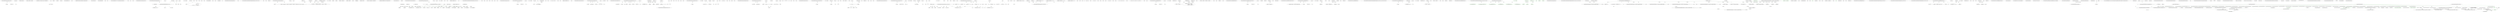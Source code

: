 digraph  {
n0 [cluster="CommonMark.Parser.Scanner.scan_autolink_uri(string, int)", label="Entry CommonMark.Parser.Scanner.scan_autolink_uri(string, int)", span="21-21"];
n1 [cluster="CommonMark.Parser.Scanner.scan_autolink_uri(string, int)", label="var checkLen = s.Length - pos", span="30-30"];
n4 [cluster="CommonMark.Parser.Scanner.scan_autolink_uri(string, int)", label="var colonpos = s.IndexOf(':', pos, checkLen)", span="37-37"];
n7 [cluster="CommonMark.Parser.Scanner.scan_autolink_uri(string, int)", label="var potentialScheme = s.Substring(pos, colonpos - pos).ToUpperInvariant()", span="41-41"];
n12 [cluster="CommonMark.Parser.Scanner.scan_autolink_uri(string, int)", label="i < s.Length", span="46-46"];
n13 [cluster="CommonMark.Parser.Scanner.scan_autolink_uri(string, int)", label="c = s[i]", span="48-48"];
n15 [cluster="CommonMark.Parser.Scanner.scan_autolink_uri(string, int)", label="return i - pos + 1;", span="50-50"];
n2 [cluster="CommonMark.Parser.Scanner.scan_autolink_uri(string, int)", label="checkLen > 24", span="31-31"];
n3 [cluster="CommonMark.Parser.Scanner.scan_autolink_uri(string, int)", label="checkLen = 24", span="32-32"];
n5 [cluster="CommonMark.Parser.Scanner.scan_autolink_uri(string, int)", label="colonpos == -1", span="38-38"];
n21 [cluster="string.IndexOf(char, int, int)", label="Entry string.IndexOf(char, int, int)", span="0-0"];
n11 [cluster="CommonMark.Parser.Scanner.scan_autolink_uri(string, int)", label="var i = colonpos + 1", span="46-46"];
n6 [cluster="CommonMark.Parser.Scanner.scan_autolink_uri(string, int)", label="return 0;", span="39-39"];
n8 [cluster="CommonMark.Parser.Scanner.scan_autolink_uri(string, int)", label="Array.BinarySearch(schemeArray, potentialScheme, StringComparer.Ordinal) < -1", span="42-42"];
n22 [cluster="string.Substring(int, int)", label="Entry string.Substring(int, int)", span="0-0"];
n23 [cluster="string.ToUpperInvariant()", label="Entry string.ToUpperInvariant()", span="0-0"];
n9 [cluster="CommonMark.Parser.Scanner.scan_autolink_uri(string, int)", label="return 0;", span="43-43"];
n10 [cluster="CommonMark.Parser.Scanner.scan_autolink_uri(string, int)", label="char c", span="45-45"];
n24 [cluster="System.Array.BinarySearch<T>(T[], T, System.Collections.Generic.IComparer<T>)", label="Entry System.Array.BinarySearch<T>(T[], T, System.Collections.Generic.IComparer<T>)", span="0-0"];
n18 [cluster="CommonMark.Parser.Scanner.scan_autolink_uri(string, int)", label="i++", span="46-46"];
n19 [cluster="CommonMark.Parser.Scanner.scan_autolink_uri(string, int)", label="return 0;", span="56-56"];
n14 [cluster="CommonMark.Parser.Scanner.scan_autolink_uri(string, int)", label="c == '>'", span="49-49"];
n16 [cluster="CommonMark.Parser.Scanner.scan_autolink_uri(string, int)", label="c == '<' || c <= 0x20", span="52-52"];
n17 [cluster="CommonMark.Parser.Scanner.scan_autolink_uri(string, int)", label="return 0;", span="53-53"];
n20 [cluster="CommonMark.Parser.Scanner.scan_autolink_uri(string, int)", label="Exit CommonMark.Parser.Scanner.scan_autolink_uri(string, int)", span="21-21"];
n25 [cluster="CommonMark.Parser.Scanner.scan_autolink_email(string, int)", label="Entry CommonMark.Parser.Scanner.scan_autolink_email(string, int)", span="62-62"];
n26 [cluster="CommonMark.Parser.Scanner.scan_autolink_email(string, int)", label="pos + 6 >= s.Length", span="73-73"];
n28 [cluster="CommonMark.Parser.Scanner.scan_autolink_email(string, int)", label="char c = s[pos]", span="76-76"];
n31 [cluster="CommonMark.Parser.Scanner.scan_autolink_email(string, int)", label="int i = pos", span="80-80"];
n32 [cluster="CommonMark.Parser.Scanner.scan_autolink_email(string, int)", label="int ln = s.Length - 1", span="81-81"];
n39 [cluster="CommonMark.Parser.Scanner.scan_autolink_email(string, int)", label="c = s[++i]", span="93-93"];
n42 [cluster="CommonMark.Parser.Scanner.scan_autolink_email(string, int)", label="c = s[++i]", span="98-98"];
n46 [cluster="CommonMark.Parser.Scanner.scan_autolink_email(string, int)", label="!ScannerCharacterMatcher.MatchAsciiLetterOrDigit(s, ref c, ref i, ln, '-')", span="104-104"];
n51 [cluster="CommonMark.Parser.Scanner.scan_autolink_email(string, int)", label="return hadDot ? i - pos + 1 : 0;", span="111-111"];
n55 [cluster="CommonMark.Parser.Scanner.scan_autolink_email(string, int)", label="c = s[++i]", span="117-117"];
n27 [cluster="CommonMark.Parser.Scanner.scan_autolink_email(string, int)", label="return 0;", span="74-74"];
n29 [cluster="CommonMark.Parser.Scanner.scan_autolink_email(string, int)", label="c == '@'", span="77-77"];
n34 [cluster="CommonMark.Parser.Scanner.scan_autolink_email(string, int)", label="c == '@'", span="84-84"];
n35 [cluster="CommonMark.Parser.Scanner.scan_autolink_email(string, int)", label="(c < 'a' || c > 'z')\r\n                    && (c < 'A' || c > 'Z')\r\n                    && (c < '0' || c > '9')\r\n                    && ''.!#$%&'*+/=?^_`{|}~-''.IndexOf(c) == -1", span="87-90"];
n30 [cluster="CommonMark.Parser.Scanner.scan_autolink_email(string, int)", label="return 0;", span="78-78"];
n33 [cluster="CommonMark.Parser.Scanner.scan_autolink_email(string, int)", label="i <= ln", span="82-82"];
n37 [cluster="CommonMark.Parser.Scanner.scan_autolink_email(string, int)", label="i == ln", span="92-92"];
n40 [cluster="CommonMark.Parser.Scanner.scan_autolink_email(string, int)", label="i == ln", span="97-97"];
n52 [cluster="CommonMark.Parser.Scanner.scan_autolink_email(string, int)", label="c != '.' || i == ln", span="113-113"];
n36 [cluster="CommonMark.Parser.Scanner.scan_autolink_email(string, int)", label="return 0;", span="91-91"];
n57 [cluster="string.IndexOf(char)", label="Entry string.IndexOf(char)", span="0-0"];
n38 [cluster="CommonMark.Parser.Scanner.scan_autolink_email(string, int)", label="return 0;", span="92-92"];
n41 [cluster="CommonMark.Parser.Scanner.scan_autolink_email(string, int)", label="return 0;", span="97-97"];
n43 [cluster="CommonMark.Parser.Scanner.scan_autolink_email(string, int)", label="bool hadDot = false", span="99-99"];
n45 [cluster="CommonMark.Parser.Scanner.scan_autolink_email(string, int)", label="var domainStart = i", span="103-103"];
n44 [cluster="CommonMark.Parser.Scanner.scan_autolink_email(string, int)", label=true, span="101-101"];
n56 [cluster="CommonMark.Parser.Scanner.scan_autolink_email(string, int)", label="Exit CommonMark.Parser.Scanner.scan_autolink_email(string, int)", span="62-62"];
n47 [cluster="CommonMark.Parser.Scanner.scan_autolink_email(string, int)", label="return 0;", span="105-105"];
n58 [cluster="CommonMark.Parser.ScannerCharacterMatcher.MatchAsciiLetterOrDigit(string, ref char, ref int, int, char)", label="Entry CommonMark.Parser.ScannerCharacterMatcher.MatchAsciiLetterOrDigit(string, ref char, ref int, int, char)", span="97-97"];
n50 [cluster="CommonMark.Parser.Scanner.scan_autolink_email(string, int)", label="c == '>'", span="110-110"];
n49 [cluster="CommonMark.Parser.Scanner.scan_autolink_email(string, int)", label="return 0;", span="108-108"];
n53 [cluster="CommonMark.Parser.Scanner.scan_autolink_email(string, int)", label="return 0;", span="114-114"];
n54 [cluster="CommonMark.Parser.Scanner.scan_autolink_email(string, int)", label="hadDot = true", span="116-116"];
n59 [cluster="CommonMark.Parser.Scanner.scan_html_block_tag(string, int)", label="Entry CommonMark.Parser.Scanner.scan_html_block_tag(string, int)", span="124-124"];
n60 [cluster="CommonMark.Parser.Scanner.scan_html_block_tag(string, int)", label="pos + 1 >= s.Length", span="133-133"];
n62 [cluster="CommonMark.Parser.Scanner.scan_html_block_tag(string, int)", label="s[pos] != '<'", span="136-136"];
n64 [cluster="CommonMark.Parser.Scanner.scan_html_block_tag(string, int)", label="var i = pos + 1", span="139-139"];
n65 [cluster="CommonMark.Parser.Scanner.scan_html_block_tag(string, int)", label="var nextChar = s[i]", span="140-140"];
n70 [cluster="CommonMark.Parser.Scanner.scan_html_block_tag(string, int)", label="nextChar = s[++i]", span="146-146"];
n73 [cluster="CommonMark.Parser.Scanner.scan_html_block_tag(string, int)", label="((nextChar >= 'A' && nextChar <= 'Z') || (nextChar >= 'a' && nextChar <= 'z') || (nextChar >= '1' && nextChar <= '6')) && j < 10 && ++i < s.Length", span="150-150"];
n75 [cluster="CommonMark.Parser.Scanner.scan_html_block_tag(string, int)", label="nextChar = s[i]", span="153-153"];
n61 [cluster="CommonMark.Parser.Scanner.scan_html_block_tag(string, int)", label="return false;", span="134-134"];
n63 [cluster="CommonMark.Parser.Scanner.scan_html_block_tag(string, int)", label="return false;", span="137-137"];
n66 [cluster="CommonMark.Parser.Scanner.scan_html_block_tag(string, int)", label="nextChar == '!' || nextChar == '?'", span="141-141"];
n68 [cluster="CommonMark.Parser.Scanner.scan_html_block_tag(string, int)", label="var slashAtBeginning = nextChar == '/'", span="144-144"];
n74 [cluster="CommonMark.Parser.Scanner.scan_html_block_tag(string, int)", label="tagname[j++] = nextChar", span="152-152"];
n79 [cluster="CommonMark.Parser.Scanner.scan_html_block_tag(string, int)", label="return nextChar == '>' || (!slashAtBeginning && nextChar == '/') || (nextChar == ' ' || nextChar == '\n');", span="160-160"];
n67 [cluster="CommonMark.Parser.Scanner.scan_html_block_tag(string, int)", label="return true;", span="142-142"];
n69 [cluster="CommonMark.Parser.Scanner.scan_html_block_tag(string, int)", label=slashAtBeginning, span="145-145"];
n71 [cluster="CommonMark.Parser.Scanner.scan_html_block_tag(string, int)", label="var j = 0", span="148-148"];
n72 [cluster="CommonMark.Parser.Scanner.scan_html_block_tag(string, int)", label="var tagname = new char[10]", span="149-149"];
n76 [cluster="CommonMark.Parser.Scanner.scan_html_block_tag(string, int)", label="var tname = new string(tagname, 0, j).ToUpperInvariant()", span="156-156"];
n77 [cluster="CommonMark.Parser.Scanner.scan_html_block_tag(string, int)", label="Array.BinarySearch(blockTagNames, tname, StringComparer.Ordinal) < 0", span="157-157"];
n81 [cluster="string.String(char[], int, int)", label="Entry string.String(char[], int, int)", span="0-0"];
n78 [cluster="CommonMark.Parser.Scanner.scan_html_block_tag(string, int)", label="return false;", span="158-158"];
n80 [cluster="CommonMark.Parser.Scanner.scan_html_block_tag(string, int)", label="Exit CommonMark.Parser.Scanner.scan_html_block_tag(string, int)", span="124-124"];
n82 [cluster="CommonMark.Parser.Scanner.scan_link_url(string, int)", label="Entry CommonMark.Parser.Scanner.scan_link_url(string, int)", span="169-169"];
n83 [cluster="CommonMark.Parser.Scanner.scan_link_url(string, int)", label="pos + 1 >= s.Length", span="177-177"];
n85 [cluster="CommonMark.Parser.Scanner.scan_link_url(string, int)", label="var i = pos", span="180-180"];
n86 [cluster="CommonMark.Parser.Scanner.scan_link_url(string, int)", label="var c = s[i]", span="181-181"];
n88 [cluster="CommonMark.Parser.Scanner.scan_link_url(string, int)", label="var lastPos = s.Length - 1", span="183-183"];
n89 [cluster="CommonMark.Parser.Scanner.scan_link_url(string, int)", label="ScannerCharacterMatcher.MatchWhitespaces(s, ref c, ref i, lastPos)", span="185-185"];
n93 [cluster="CommonMark.Parser.Scanner.scan_link_url(string, int)", label="c = s[++i]", span="190-190"];
n100 [cluster="CommonMark.Parser.Scanner.scan_link_url(string, int)", label="return i - pos + 1;", span="195-195"];
n104 [cluster="CommonMark.Parser.Scanner.scan_link_url(string, int)", label="c = s[++i]", span="198-198"];
n114 [cluster="CommonMark.Parser.Scanner.scan_link_url(string, int)", label="return i - pos;", span="215-215"];
n117 [cluster="CommonMark.Parser.Scanner.scan_link_url(string, int)", label="return openParens ? 0 : i - pos;", span="219-219"];
n119 [cluster="CommonMark.Parser.Scanner.scan_link_url(string, int)", label="return openParens ? 0 : i - pos + 1;", span="222-222"];
n121 [cluster="CommonMark.Parser.Scanner.scan_link_url(string, int)", label="c = s[++i]", span="225-225"];
n84 [cluster="CommonMark.Parser.Scanner.scan_link_url(string, int)", label="return 0;", span="178-178"];
n87 [cluster="CommonMark.Parser.Scanner.scan_link_url(string, int)", label="var nextEscaped = false", span="182-182"];
n97 [cluster="CommonMark.Parser.Scanner.scan_link_url(string, int)", label="c == '<' && !nextEscaped", span="194-194"];
n99 [cluster="CommonMark.Parser.Scanner.scan_link_url(string, int)", label="c == '>' && !nextEscaped", span="195-195"];
n103 [cluster="CommonMark.Parser.Scanner.scan_link_url(string, int)", label="nextEscaped = !nextEscaped && c == '\\'", span="197-197"];
n108 [cluster="CommonMark.Parser.Scanner.scan_link_url(string, int)", label="c == '(' && !nextEscaped", span="206-206"];
n112 [cluster="CommonMark.Parser.Scanner.scan_link_url(string, int)", label="c == ')' && !nextEscaped", span="212-212"];
n120 [cluster="CommonMark.Parser.Scanner.scan_link_url(string, int)", label="nextEscaped = !nextEscaped && c == '\\'", span="224-224"];
n91 [cluster="CommonMark.Parser.Scanner.scan_link_url(string, int)", label="i == lastPos", span="189-189"];
n94 [cluster="CommonMark.Parser.Scanner.scan_link_url(string, int)", label="i <= lastPos", span="191-191"];
n101 [cluster="CommonMark.Parser.Scanner.scan_link_url(string, int)", label="i == lastPos", span="196-196"];
n107 [cluster="CommonMark.Parser.Scanner.scan_link_url(string, int)", label="i <= lastPos", span="204-204"];
n118 [cluster="CommonMark.Parser.Scanner.scan_link_url(string, int)", label="i == lastPos", span="221-221"];
n90 [cluster="CommonMark.Parser.Scanner.scan_link_url(string, int)", label="c == '<'", span="187-187"];
n124 [cluster="CommonMark.Parser.ScannerCharacterMatcher.MatchWhitespaces(string, ref char, ref int, int)", label="Entry CommonMark.Parser.ScannerCharacterMatcher.MatchWhitespaces(string, ref char, ref int, int)", span="17-17"];
n116 [cluster="CommonMark.Parser.Scanner.scan_link_url(string, int)", label="c <= 0x20", span="218-218"];
n106 [cluster="CommonMark.Parser.Scanner.scan_link_url(string, int)", label="bool openParens = false", span="203-203"];
n92 [cluster="CommonMark.Parser.Scanner.scan_link_url(string, int)", label="return 0;", span="189-189"];
n95 [cluster="CommonMark.Parser.Scanner.scan_link_url(string, int)", label="c == '\n'", span="193-193"];
n105 [cluster="CommonMark.Parser.Scanner.scan_link_url(string, int)", label="return 0;", span="200-200"];
n96 [cluster="CommonMark.Parser.Scanner.scan_link_url(string, int)", label="return 0;", span="193-193"];
n98 [cluster="CommonMark.Parser.Scanner.scan_link_url(string, int)", label="return 0;", span="194-194"];
n102 [cluster="CommonMark.Parser.Scanner.scan_link_url(string, int)", label="return 0;", span="196-196"];
n109 [cluster="CommonMark.Parser.Scanner.scan_link_url(string, int)", label=openParens, span="208-208"];
n113 [cluster="CommonMark.Parser.Scanner.scan_link_url(string, int)", label="!openParens", span="214-214"];
n122 [cluster="CommonMark.Parser.Scanner.scan_link_url(string, int)", label="return 0;", span="228-228"];
n110 [cluster="CommonMark.Parser.Scanner.scan_link_url(string, int)", label="return 0;", span="209-209"];
n111 [cluster="CommonMark.Parser.Scanner.scan_link_url(string, int)", label="openParens = true", span="210-210"];
n115 [cluster="CommonMark.Parser.Scanner.scan_link_url(string, int)", label="openParens = false", span="216-216"];
n123 [cluster="CommonMark.Parser.Scanner.scan_link_url(string, int)", label="Exit CommonMark.Parser.Scanner.scan_link_url(string, int)", span="169-169"];
n125 [cluster="CommonMark.Parser.Scanner.scan_link_title(string, int)", label="Entry CommonMark.Parser.Scanner.scan_link_title(string, int)", span="236-236"];
n126 [cluster="CommonMark.Parser.Scanner.scan_link_title(string, int)", label="pos + 2 >= s.Length", span="245-245"];
n128 [cluster="CommonMark.Parser.Scanner.scan_link_title(string, int)", label="var c1 = s[pos]", span="248-248"];
n135 [cluster="CommonMark.Parser.Scanner.scan_link_title(string, int)", label="var i = pos + 1", span="256-256"];
n136 [cluster="CommonMark.Parser.Scanner.scan_link_title(string, int)", label="i < s.Length", span="256-256"];
n137 [cluster="CommonMark.Parser.Scanner.scan_link_title(string, int)", label="c = s[i]", span="258-258"];
n139 [cluster="CommonMark.Parser.Scanner.scan_link_title(string, int)", label="return i - pos + 1;", span="260-260"];
n127 [cluster="CommonMark.Parser.Scanner.scan_link_title(string, int)", label="return 0;", span="246-246"];
n129 [cluster="CommonMark.Parser.Scanner.scan_link_title(string, int)", label="c1 != '''' && c1 != '\'' && c1 != '('", span="249-249"];
n131 [cluster="CommonMark.Parser.Scanner.scan_link_title(string, int)", label="c1 == '('", span="252-252"];
n138 [cluster="CommonMark.Parser.Scanner.scan_link_title(string, int)", label="c == c1 && !nextEscaped", span="259-259"];
n130 [cluster="CommonMark.Parser.Scanner.scan_link_title(string, int)", label="return 0;", span="250-250"];
n132 [cluster="CommonMark.Parser.Scanner.scan_link_title(string, int)", label="c1 = ')'", span="252-252"];
n133 [cluster="CommonMark.Parser.Scanner.scan_link_title(string, int)", label="char c", span="254-254"];
n134 [cluster="CommonMark.Parser.Scanner.scan_link_title(string, int)", label="bool nextEscaped = false", span="255-255"];
n140 [cluster="CommonMark.Parser.Scanner.scan_link_title(string, int)", label="nextEscaped = !nextEscaped && c == '\\'", span="262-262"];
n141 [cluster="CommonMark.Parser.Scanner.scan_link_title(string, int)", label="i++", span="256-256"];
n142 [cluster="CommonMark.Parser.Scanner.scan_link_title(string, int)", label="return 0;", span="265-265"];
n143 [cluster="CommonMark.Parser.Scanner.scan_link_title(string, int)", label="Exit CommonMark.Parser.Scanner.scan_link_title(string, int)", span="236-236"];
n144 [cluster="CommonMark.Parser.Scanner.scan_spacechars(string, int)", label="Entry CommonMark.Parser.Scanner.scan_spacechars(string, int)", span="271-271"];
n145 [cluster="CommonMark.Parser.Scanner.scan_spacechars(string, int)", label="pos >= s.Length", span="277-277"];
n147 [cluster="CommonMark.Parser.Scanner.scan_spacechars(string, int)", label="var i = pos", span="280-280"];
n148 [cluster="CommonMark.Parser.Scanner.scan_spacechars(string, int)", label="i < s.Length", span="280-280"];
n149 [cluster="CommonMark.Parser.Scanner.scan_spacechars(string, int)", label="s[i] != ' ' && s[i] != '\n'", span="282-282"];
n150 [cluster="CommonMark.Parser.Scanner.scan_spacechars(string, int)", label="return i - pos;", span="283-283"];
n152 [cluster="CommonMark.Parser.Scanner.scan_spacechars(string, int)", label="return s.Length - pos;", span="286-286"];
n146 [cluster="CommonMark.Parser.Scanner.scan_spacechars(string, int)", label="return 0;", span="278-278"];
n151 [cluster="CommonMark.Parser.Scanner.scan_spacechars(string, int)", label="i++", span="280-280"];
n153 [cluster="CommonMark.Parser.Scanner.scan_spacechars(string, int)", label="Exit CommonMark.Parser.Scanner.scan_spacechars(string, int)", span="271-271"];
n154 [cluster="CommonMark.Parser.Scanner.scan_atx_header_start(string, int, out int)", label="Entry CommonMark.Parser.Scanner.scan_atx_header_start(string, int, out int)", span="292-292"];
n155 [cluster="CommonMark.Parser.Scanner.scan_atx_header_start(string, int, out int)", label="headerLevel = 1", span="299-299"];
n156 [cluster="CommonMark.Parser.Scanner.scan_atx_header_start(string, int, out int)", label="pos + 1 >= s.Length", span="300-300"];
n158 [cluster="CommonMark.Parser.Scanner.scan_atx_header_start(string, int, out int)", label="s[pos] != '#'", span="303-303"];
n162 [cluster="CommonMark.Parser.Scanner.scan_atx_header_start(string, int, out int)", label="var i = pos + 1", span="308-308"];
n163 [cluster="CommonMark.Parser.Scanner.scan_atx_header_start(string, int, out int)", label="i < s.Length", span="308-308"];
n164 [cluster="CommonMark.Parser.Scanner.scan_atx_header_start(string, int, out int)", label="c = s[i]", span="310-310"];
n169 [cluster="CommonMark.Parser.Scanner.scan_atx_header_start(string, int, out int)", label="return i - pos;", span="318-318"];
n174 [cluster="CommonMark.Parser.Scanner.scan_atx_header_start(string, int, out int)", label="return i - pos + 1;", span="328-328"];
n175 [cluster="CommonMark.Parser.Scanner.scan_atx_header_start(string, int, out int)", label="return spaceExists ? i - pos : 0;", span="332-332"];
n178 [cluster="CommonMark.Parser.Scanner.scan_atx_header_start(string, int, out int)", label="return s.Length - pos;", span="337-337"];
n166 [cluster="CommonMark.Parser.Scanner.scan_atx_header_start(string, int, out int)", label="headerLevel == 6", span="314-314"];
n170 [cluster="CommonMark.Parser.Scanner.scan_atx_header_start(string, int, out int)", label="headerLevel++", span="320-320"];
n180 [cluster="CommonMark.Parser.Scanner.scan_atx_header_start(string, int, out int)", label="Exit CommonMark.Parser.Scanner.scan_atx_header_start(string, int, out int)", span="292-292"];
n157 [cluster="CommonMark.Parser.Scanner.scan_atx_header_start(string, int, out int)", label="return 0;", span="301-301"];
n159 [cluster="CommonMark.Parser.Scanner.scan_atx_header_start(string, int, out int)", label="return 0;", span="304-304"];
n160 [cluster="CommonMark.Parser.Scanner.scan_atx_header_start(string, int, out int)", label="bool spaceExists = false", span="306-306"];
n161 [cluster="CommonMark.Parser.Scanner.scan_atx_header_start(string, int, out int)", label="char c", span="307-307"];
n168 [cluster="CommonMark.Parser.Scanner.scan_atx_header_start(string, int, out int)", label=spaceExists, span="317-317"];
n177 [cluster="CommonMark.Parser.Scanner.scan_atx_header_start(string, int, out int)", label=spaceExists, span="336-336"];
n176 [cluster="CommonMark.Parser.Scanner.scan_atx_header_start(string, int, out int)", label="i++", span="308-308"];
n165 [cluster="CommonMark.Parser.Scanner.scan_atx_header_start(string, int, out int)", label="c == '#'", span="312-312"];
n171 [cluster="CommonMark.Parser.Scanner.scan_atx_header_start(string, int, out int)", label="c == ' '", span="322-322"];
n173 [cluster="CommonMark.Parser.Scanner.scan_atx_header_start(string, int, out int)", label="c == '\n'", span="326-326"];
n167 [cluster="CommonMark.Parser.Scanner.scan_atx_header_start(string, int, out int)", label="return 0;", span="315-315"];
n172 [cluster="CommonMark.Parser.Scanner.scan_atx_header_start(string, int, out int)", label="spaceExists = true", span="324-324"];
n179 [cluster="CommonMark.Parser.Scanner.scan_atx_header_start(string, int, out int)", label="return 0;", span="339-339"];
n181 [cluster="CommonMark.Parser.Scanner.scan_setext_header_line(string, int)", label="Entry CommonMark.Parser.Scanner.scan_setext_header_line(string, int)", span="346-346"];
n182 [cluster="CommonMark.Parser.Scanner.scan_setext_header_line(string, int)", label="pos >= s.Length", span="354-354"];
n184 [cluster="CommonMark.Parser.Scanner.scan_setext_header_line(string, int)", label="var c1 = s[pos]", span="357-357"];
n189 [cluster="CommonMark.Parser.Scanner.scan_setext_header_line(string, int)", label="var i = pos + 1", span="364-364"];
n190 [cluster="CommonMark.Parser.Scanner.scan_setext_header_line(string, int)", label="i < s.Length", span="364-364"];
n191 [cluster="CommonMark.Parser.Scanner.scan_setext_header_line(string, int)", label="c = s[i]", span="366-366"];
n183 [cluster="CommonMark.Parser.Scanner.scan_setext_header_line(string, int)", label="return 0;", span="355-355"];
n185 [cluster="CommonMark.Parser.Scanner.scan_setext_header_line(string, int)", label="c1 != '=' && c1 != '-'", span="359-359"];
n192 [cluster="CommonMark.Parser.Scanner.scan_setext_header_line(string, int)", label="c == c1 && !fin", span="367-367"];
n198 [cluster="CommonMark.Parser.Scanner.scan_setext_header_line(string, int)", label="return c1 == '=' ? 1 : 2;", span="380-380"];
n186 [cluster="CommonMark.Parser.Scanner.scan_setext_header_line(string, int)", label="return 0;", span="360-360"];
n187 [cluster="CommonMark.Parser.Scanner.scan_setext_header_line(string, int)", label="char c", span="362-362"];
n188 [cluster="CommonMark.Parser.Scanner.scan_setext_header_line(string, int)", label="var fin = false", span="363-363"];
n197 [cluster="CommonMark.Parser.Scanner.scan_setext_header_line(string, int)", label="i++", span="364-364"];
n194 [cluster="CommonMark.Parser.Scanner.scan_setext_header_line(string, int)", label="c == ' '", span="371-371"];
n195 [cluster="CommonMark.Parser.Scanner.scan_setext_header_line(string, int)", label="c == '\n'", span="374-374"];
n193 [cluster="CommonMark.Parser.Scanner.scan_setext_header_line(string, int)", label="fin = true", span="370-370"];
n196 [cluster="CommonMark.Parser.Scanner.scan_setext_header_line(string, int)", label="return 0;", span="377-377"];
n199 [cluster="CommonMark.Parser.Scanner.scan_setext_header_line(string, int)", label="Exit CommonMark.Parser.Scanner.scan_setext_header_line(string, int)", span="346-346"];
n200 [cluster="CommonMark.Parser.Scanner.scan_hrule(string, int)", label="Entry CommonMark.Parser.Scanner.scan_hrule(string, int)", span="388-388"];
n201 [cluster="CommonMark.Parser.Scanner.scan_hrule(string, int)", label="int count = 0", span="394-394"];
n204 [cluster="CommonMark.Parser.Scanner.scan_hrule(string, int)", label="var ipos = pos", span="397-397"];
n205 [cluster="CommonMark.Parser.Scanner.scan_hrule(string, int)", label="ipos < s.Length", span="398-398"];
n206 [cluster="CommonMark.Parser.Scanner.scan_hrule(string, int)", label="c = s[ipos++]", span="400-400"];
n218 [cluster="CommonMark.Parser.Scanner.scan_hrule(string, int)", label="return s.Length - pos;", span="422-422"];
n202 [cluster="CommonMark.Parser.Scanner.scan_hrule(string, int)", label="char c", span="395-395"];
n208 [cluster="CommonMark.Parser.Scanner.scan_hrule(string, int)", label="count == 0", span="404-404"];
n214 [cluster="CommonMark.Parser.Scanner.scan_hrule(string, int)", label="count++", span="414-414"];
n216 [cluster="CommonMark.Parser.Scanner.scan_hrule(string, int)", label="count < 3", span="419-419"];
n203 [cluster="CommonMark.Parser.Scanner.scan_hrule(string, int)", label="char x = '\0'", span="396-396"];
n213 [cluster="CommonMark.Parser.Scanner.scan_hrule(string, int)", label="c == x", span="413-413"];
n207 [cluster="CommonMark.Parser.Scanner.scan_hrule(string, int)", label="c == ' ' || c == '\n'", span="402-402"];
n209 [cluster="CommonMark.Parser.Scanner.scan_hrule(string, int)", label="c == '*' || c == '_' || c == '-'", span="406-406"];
n210 [cluster="CommonMark.Parser.Scanner.scan_hrule(string, int)", label="x = c", span="407-407"];
n211 [cluster="CommonMark.Parser.Scanner.scan_hrule(string, int)", label="return 0;", span="409-409"];
n212 [cluster="CommonMark.Parser.Scanner.scan_hrule(string, int)", label="count = 1", span="411-411"];
n215 [cluster="CommonMark.Parser.Scanner.scan_hrule(string, int)", label="return 0;", span="416-416"];
n217 [cluster="CommonMark.Parser.Scanner.scan_hrule(string, int)", label="return 0;", span="420-420"];
n219 [cluster="CommonMark.Parser.Scanner.scan_hrule(string, int)", label="Exit CommonMark.Parser.Scanner.scan_hrule(string, int)", span="388-388"];
n220 [cluster="CommonMark.Parser.Scanner.scan_open_code_fence(string, int)", label="Entry CommonMark.Parser.Scanner.scan_open_code_fence(string, int)", span="428-428"];
n221 [cluster="CommonMark.Parser.Scanner.scan_open_code_fence(string, int)", label="pos + 3 >= s.Length", span="436-436"];
n223 [cluster="CommonMark.Parser.Scanner.scan_open_code_fence(string, int)", label="var fchar = s[pos]", span="439-439"];
n229 [cluster="CommonMark.Parser.Scanner.scan_open_code_fence(string, int)", label="var i = pos + 1", span="446-446"];
n230 [cluster="CommonMark.Parser.Scanner.scan_open_code_fence(string, int)", label="i < s.Length", span="446-446"];
n231 [cluster="CommonMark.Parser.Scanner.scan_open_code_fence(string, int)", label="c = s[i]", span="448-448"];
n222 [cluster="CommonMark.Parser.Scanner.scan_open_code_fence(string, int)", label="return 0;", span="437-437"];
n224 [cluster="CommonMark.Parser.Scanner.scan_open_code_fence(string, int)", label="fchar != '`' && fchar != '~'", span="440-440"];
n232 [cluster="CommonMark.Parser.Scanner.scan_open_code_fence(string, int)", label="c == fchar", span="450-450"];
n225 [cluster="CommonMark.Parser.Scanner.scan_open_code_fence(string, int)", label="return 0;", span="441-441"];
n226 [cluster="CommonMark.Parser.Scanner.scan_open_code_fence(string, int)", label="var cnt = 1", span="443-443"];
n227 [cluster="CommonMark.Parser.Scanner.scan_open_code_fence(string, int)", label="var fenceDone = false", span="444-444"];
n235 [cluster="CommonMark.Parser.Scanner.scan_open_code_fence(string, int)", label="cnt++", span="455-455"];
n237 [cluster="CommonMark.Parser.Scanner.scan_open_code_fence(string, int)", label="cnt < 3", span="460-460"];
n240 [cluster="CommonMark.Parser.Scanner.scan_open_code_fence(string, int)", label="return cnt;", span="464-464"];
n242 [cluster="CommonMark.Parser.Scanner.scan_open_code_fence(string, int)", label="cnt < 3", span="467-467"];
n244 [cluster="CommonMark.Parser.Scanner.scan_open_code_fence(string, int)", label="return cnt;", span="470-470"];
n228 [cluster="CommonMark.Parser.Scanner.scan_open_code_fence(string, int)", label="char c", span="445-445"];
n233 [cluster="CommonMark.Parser.Scanner.scan_open_code_fence(string, int)", label=fenceDone, span="452-452"];
n241 [cluster="CommonMark.Parser.Scanner.scan_open_code_fence(string, int)", label="i++", span="446-446"];
n239 [cluster="CommonMark.Parser.Scanner.scan_open_code_fence(string, int)", label="c == '\n'", span="463-463"];
n236 [cluster="CommonMark.Parser.Scanner.scan_open_code_fence(string, int)", label="fenceDone = true", span="459-459"];
n234 [cluster="CommonMark.Parser.Scanner.scan_open_code_fence(string, int)", label="return 0;", span="453-453"];
n238 [cluster="CommonMark.Parser.Scanner.scan_open_code_fence(string, int)", label="return 0;", span="461-461"];
n243 [cluster="CommonMark.Parser.Scanner.scan_open_code_fence(string, int)", label="return 0;", span="468-468"];
n245 [cluster="CommonMark.Parser.Scanner.scan_open_code_fence(string, int)", label="Exit CommonMark.Parser.Scanner.scan_open_code_fence(string, int)", span="428-428"];
n246 [cluster="CommonMark.Parser.Scanner.scan_close_code_fence(string, int, int)", label="Entry CommonMark.Parser.Scanner.scan_close_code_fence(string, int, int)", span="476-476"];
n247 [cluster="CommonMark.Parser.Scanner.scan_close_code_fence(string, int, int)", label="pos + len >= s.Length", span="487-487"];
n249 [cluster="CommonMark.Parser.Scanner.scan_close_code_fence(string, int, int)", label="var c1 = s[pos]", span="490-490"];
n255 [cluster="CommonMark.Parser.Scanner.scan_close_code_fence(string, int, int)", label="var i = pos + 1", span="497-497"];
n256 [cluster="CommonMark.Parser.Scanner.scan_close_code_fence(string, int, int)", label="i < s.Length", span="497-497"];
n257 [cluster="CommonMark.Parser.Scanner.scan_close_code_fence(string, int, int)", label="c = s[i]", span="499-499"];
n263 [cluster="CommonMark.Parser.Scanner.scan_close_code_fence(string, int, int)", label="return cnt < len ? 0 : cnt;", span="505-505"];
n248 [cluster="CommonMark.Parser.Scanner.scan_close_code_fence(string, int, int)", label="return 0;", span="488-488"];
n250 [cluster="CommonMark.Parser.Scanner.scan_close_code_fence(string, int, int)", label="c1 != '`' && c1 != '~'", span="491-491"];
n258 [cluster="CommonMark.Parser.Scanner.scan_close_code_fence(string, int, int)", label="c == c1 && !spaces", span="500-500"];
n251 [cluster="CommonMark.Parser.Scanner.scan_close_code_fence(string, int, int)", label="return 0;", span="492-492"];
n252 [cluster="CommonMark.Parser.Scanner.scan_close_code_fence(string, int, int)", label="char c", span="494-494"];
n253 [cluster="CommonMark.Parser.Scanner.scan_close_code_fence(string, int, int)", label="var cnt = 1", span="495-495"];
n254 [cluster="CommonMark.Parser.Scanner.scan_close_code_fence(string, int, int)", label="var spaces = false", span="496-496"];
n259 [cluster="CommonMark.Parser.Scanner.scan_close_code_fence(string, int, int)", label="cnt++", span="501-501"];
n265 [cluster="CommonMark.Parser.Scanner.scan_close_code_fence(string, int, int)", label="i++", span="497-497"];
n266 [cluster="CommonMark.Parser.Scanner.scan_close_code_fence(string, int, int)", label="return 0;", span="510-510"];
n260 [cluster="CommonMark.Parser.Scanner.scan_close_code_fence(string, int, int)", label="c == ' '", span="502-502"];
n262 [cluster="CommonMark.Parser.Scanner.scan_close_code_fence(string, int, int)", label="c == '\n'", span="504-504"];
n261 [cluster="CommonMark.Parser.Scanner.scan_close_code_fence(string, int, int)", label="spaces = true", span="503-503"];
n264 [cluster="CommonMark.Parser.Scanner.scan_close_code_fence(string, int, int)", label="return 0;", span="507-507"];
n267 [cluster="CommonMark.Parser.Scanner.scan_close_code_fence(string, int, int)", label="Exit CommonMark.Parser.Scanner.scan_close_code_fence(string, int, int)", span="476-476"];
n268 [cluster="CommonMark.Parser.Scanner.scan_entity(string, int, int, out string, out int)", label="Entry CommonMark.Parser.Scanner.scan_entity(string, int, int, out string, out int)", span="517-517"];
n269 [cluster="CommonMark.Parser.Scanner.scan_entity(string, int, int, out string, out int)", label="var lastPos = pos + length", span="525-525"];
n272 [cluster="CommonMark.Parser.Scanner.scan_entity(string, int, int, out string, out int)", label="pos + 3 >= lastPos", span="530-530"];
n274 [cluster="CommonMark.Parser.Scanner.scan_entity(string, int, int, out string, out int)", label="s[pos] != '&'", span="533-533"];
n279 [cluster="CommonMark.Parser.Scanner.scan_entity(string, int, int, out string, out int)", label="s[pos + 1] == '#'", span="539-539"];
n280 [cluster="CommonMark.Parser.Scanner.scan_entity(string, int, int, out string, out int)", label="c = s[pos + 2]", span="541-541"];
n282 [cluster="CommonMark.Parser.Scanner.scan_entity(string, int, int, out string, out int)", label="i = pos + 3", span="545-545"];
n284 [cluster="CommonMark.Parser.Scanner.scan_entity(string, int, int, out string, out int)", label="c = s[i]", span="547-547"];
n298 [cluster="CommonMark.Parser.Scanner.scan_entity(string, int, int, out string, out int)", label="return counter == 0 ? 0 : i - pos + 1;", span="568-568"];
n301 [cluster="CommonMark.Parser.Scanner.scan_entity(string, int, int, out string, out int)", label="i = pos + 2", span="576-576"];
n303 [cluster="CommonMark.Parser.Scanner.scan_entity(string, int, int, out string, out int)", label="c = s[i]", span="578-578"];
n309 [cluster="CommonMark.Parser.Scanner.scan_entity(string, int, int, out string, out int)", label="return counter == 0 ? 0 : i - pos + 1;", span="587-587"];
n312 [cluster="CommonMark.Parser.Scanner.scan_entity(string, int, int, out string, out int)", label="c = s[pos + 1]", span="596-596"];
n315 [cluster="CommonMark.Parser.Scanner.scan_entity(string, int, int, out string, out int)", label="i = pos + 2", span="600-600"];
n317 [cluster="CommonMark.Parser.Scanner.scan_entity(string, int, int, out string, out int)", label="c = s[i]", span="602-602"];
n322 [cluster="CommonMark.Parser.Scanner.scan_entity(string, int, int, out string, out int)", label="namedEntity = s.Substring(pos + 1, counter + 1)", span="613-613"];
n323 [cluster="CommonMark.Parser.Scanner.scan_entity(string, int, int, out string, out int)", label="return counter == 0 ? 0 : i - pos + 1;", span="614-614"];
n270 [cluster="CommonMark.Parser.Scanner.scan_entity(string, int, int, out string, out int)", label="namedEntity = null", span="527-527"];
n283 [cluster="CommonMark.Parser.Scanner.scan_entity(string, int, int, out string, out int)", label="i < lastPos", span="545-545"];
n302 [cluster="CommonMark.Parser.Scanner.scan_entity(string, int, int, out string, out int)", label="i < lastPos", span="576-576"];
n316 [cluster="CommonMark.Parser.Scanner.scan_entity(string, int, int, out string, out int)", label="i < lastPos", span="600-600"];
n271 [cluster="CommonMark.Parser.Scanner.scan_entity(string, int, int, out string, out int)", label="numericEntity = 0", span="528-528"];
n327 [cluster="CommonMark.Parser.Scanner.scan_entity(string, int, int, out string, out int)", label="Exit CommonMark.Parser.Scanner.scan_entity(string, int, int, out string, out int)", span="517-517"];
n288 [cluster="CommonMark.Parser.Scanner.scan_entity(string, int, int, out string, out int)", label="numericEntity = numericEntity * 16 + (c - '0')", span="551-551"];
n292 [cluster="CommonMark.Parser.Scanner.scan_entity(string, int, int, out string, out int)", label="numericEntity = numericEntity * 16 + (c - 'A' + 10)", span="557-557"];
n296 [cluster="CommonMark.Parser.Scanner.scan_entity(string, int, int, out string, out int)", label="numericEntity = numericEntity * 16 + (c - 'a' + 10)", span="563-563"];
n307 [cluster="CommonMark.Parser.Scanner.scan_entity(string, int, int, out string, out int)", label="numericEntity = numericEntity * 10 + (c - '0')", span="582-582"];
n273 [cluster="CommonMark.Parser.Scanner.scan_entity(string, int, int, out string, out int)", label="return 0;", span="531-531"];
n275 [cluster="CommonMark.Parser.Scanner.scan_entity(string, int, int, out string, out int)", label="return 0;", span="534-534"];
n276 [cluster="CommonMark.Parser.Scanner.scan_entity(string, int, int, out string, out int)", label="char c", span="536-536"];
n277 [cluster="CommonMark.Parser.Scanner.scan_entity(string, int, int, out string, out int)", label="int i", span="537-537"];
n278 [cluster="CommonMark.Parser.Scanner.scan_entity(string, int, int, out string, out int)", label="int counter = 0", span="538-538"];
n286 [cluster="CommonMark.Parser.Scanner.scan_entity(string, int, int, out string, out int)", label="++counter == 9", span="550-550"];
n290 [cluster="CommonMark.Parser.Scanner.scan_entity(string, int, int, out string, out int)", label="++counter == 9", span="556-556"];
n294 [cluster="CommonMark.Parser.Scanner.scan_entity(string, int, int, out string, out int)", label="++counter == 9", span="562-562"];
n305 [cluster="CommonMark.Parser.Scanner.scan_entity(string, int, int, out string, out int)", label="++counter == 9", span="581-581"];
n319 [cluster="CommonMark.Parser.Scanner.scan_entity(string, int, int, out string, out int)", label="++counter == 32", span="605-605"];
n281 [cluster="CommonMark.Parser.Scanner.scan_entity(string, int, int, out string, out int)", label="c == 'x' || c == 'X'", span="542-542"];
n300 [cluster="CommonMark.Parser.Scanner.scan_entity(string, int, int, out string, out int)", label="i++", span="545-545"];
n326 [cluster="CommonMark.Parser.Scanner.scan_entity(string, int, int, out string, out int)", label="return 0;", span="621-621"];
n285 [cluster="CommonMark.Parser.Scanner.scan_entity(string, int, int, out string, out int)", label="c >= '0' && c <= '9'", span="548-548"];
n289 [cluster="CommonMark.Parser.Scanner.scan_entity(string, int, int, out string, out int)", label="c >= 'A' && c <= 'F'", span="554-554"];
n293 [cluster="CommonMark.Parser.Scanner.scan_entity(string, int, int, out string, out int)", label="c >= 'a' && c <= 'f'", span="560-560"];
n297 [cluster="CommonMark.Parser.Scanner.scan_entity(string, int, int, out string, out int)", label="c == ';'", span="567-567"];
n287 [cluster="CommonMark.Parser.Scanner.scan_entity(string, int, int, out string, out int)", label="return 0;", span="550-550"];
n291 [cluster="CommonMark.Parser.Scanner.scan_entity(string, int, int, out string, out int)", label="return 0;", span="556-556"];
n295 [cluster="CommonMark.Parser.Scanner.scan_entity(string, int, int, out string, out int)", label="return 0;", span="562-562"];
n299 [cluster="CommonMark.Parser.Scanner.scan_entity(string, int, int, out string, out int)", label="return 0;", span="570-570"];
n311 [cluster="CommonMark.Parser.Scanner.scan_entity(string, int, int, out string, out int)", label="i++", span="576-576"];
n304 [cluster="CommonMark.Parser.Scanner.scan_entity(string, int, int, out string, out int)", label="c >= '0' && c <= '9'", span="579-579"];
n308 [cluster="CommonMark.Parser.Scanner.scan_entity(string, int, int, out string, out int)", label="c == ';'", span="586-586"];
n306 [cluster="CommonMark.Parser.Scanner.scan_entity(string, int, int, out string, out int)", label="return 0;", span="581-581"];
n310 [cluster="CommonMark.Parser.Scanner.scan_entity(string, int, int, out string, out int)", label="return 0;", span="589-589"];
n313 [cluster="CommonMark.Parser.Scanner.scan_entity(string, int, int, out string, out int)", label="(c < 'A' || c > 'Z') && (c < 'a' && c > 'z')", span="597-597"];
n314 [cluster="CommonMark.Parser.Scanner.scan_entity(string, int, int, out string, out int)", label="return 0;", span="598-598"];
n325 [cluster="CommonMark.Parser.Scanner.scan_entity(string, int, int, out string, out int)", label="i++", span="600-600"];
n318 [cluster="CommonMark.Parser.Scanner.scan_entity(string, int, int, out string, out int)", label="(c >= '0' && c <= '9') || (c >= 'A' && c <= 'Z') || (c >= 'a' && c <= 'z')", span="603-603"];
n321 [cluster="CommonMark.Parser.Scanner.scan_entity(string, int, int, out string, out int)", label="c == ';'", span="611-611"];
n320 [cluster="CommonMark.Parser.Scanner.scan_entity(string, int, int, out string, out int)", label="return 0;", span="606-606"];
n324 [cluster="CommonMark.Parser.Scanner.scan_entity(string, int, int, out string, out int)", label="return 0;", span="617-617"];
m0_0 [cluster="CommonMark.Parser.Scanner._scanHtmlTagCloseTag(string, int)", file="CommonMarkConverter.cs", label="Entry CommonMark.Parser.Scanner._scanHtmlTagCloseTag(string, int)", span="8-8"];
m0_1 [cluster="CommonMark.Parser.Scanner._scanHtmlTagCloseTag(string, int)", file="CommonMarkConverter.cs", label="pos + 2 >= s.Length", span="12-12"];
m0_3 [cluster="CommonMark.Parser.Scanner._scanHtmlTagCloseTag(string, int)", file="CommonMarkConverter.cs", label="var nextChar = s[pos + 1]", span="15-15"];
m0_7 [cluster="CommonMark.Parser.Scanner._scanHtmlTagCloseTag(string, int)", file="CommonMarkConverter.cs", label="var i = pos + 2", span="20-20"];
m0_8 [cluster="CommonMark.Parser.Scanner._scanHtmlTagCloseTag(string, int)", file="CommonMarkConverter.cs", label="i < s.Length", span="20-20"];
m0_9 [cluster="CommonMark.Parser.Scanner._scanHtmlTagCloseTag(string, int)", file="CommonMarkConverter.cs", label="nextChar = s[i]", span="22-22"];
m0_11 [cluster="CommonMark.Parser.Scanner._scanHtmlTagCloseTag(string, int)", file="CommonMarkConverter.cs", label="return i - pos + 1;", span="24-24"];
m0_2 [cluster="CommonMark.Parser.Scanner._scanHtmlTagCloseTag(string, int)", file="CommonMarkConverter.cs", label="return 0;", span="13-13"];
m0_4 [cluster="CommonMark.Parser.Scanner._scanHtmlTagCloseTag(string, int)", file="CommonMarkConverter.cs", label="(nextChar < 'A' || nextChar > 'Z') && (nextChar < 'a' || nextChar > 'z')", span="16-16"];
m0_5 [cluster="CommonMark.Parser.Scanner._scanHtmlTagCloseTag(string, int)", file="CommonMarkConverter.cs", label="return 0;", span="17-17"];
m0_6 [cluster="CommonMark.Parser.Scanner._scanHtmlTagCloseTag(string, int)", file="CommonMarkConverter.cs", label="var tagNameEnded = false", span="19-19"];
m0_14 [cluster="CommonMark.Parser.Scanner._scanHtmlTagCloseTag(string, int)", file="CommonMarkConverter.cs", label="tagNameEnded || ((nextChar < 'A' || nextChar > 'Z') \r\n                                  && (nextChar < 'a' || nextChar > 'z') \r\n                                  && (nextChar < '0' || nextChar > '9'))", span="32-34"];
m0_16 [cluster="CommonMark.Parser.Scanner._scanHtmlTagCloseTag(string, int)", file="CommonMarkConverter.cs", label="i++", span="20-20"];
m0_17 [cluster="CommonMark.Parser.Scanner._scanHtmlTagCloseTag(string, int)", file="CommonMarkConverter.cs", label="return 0;", span="38-38"];
m0_10 [cluster="CommonMark.Parser.Scanner._scanHtmlTagCloseTag(string, int)", file="CommonMarkConverter.cs", label="nextChar == '>'", span="23-23"];
m0_12 [cluster="CommonMark.Parser.Scanner._scanHtmlTagCloseTag(string, int)", file="CommonMarkConverter.cs", label="nextChar == ' ' || nextChar == '\n'", span="26-26"];
m0_13 [cluster="CommonMark.Parser.Scanner._scanHtmlTagCloseTag(string, int)", file="CommonMarkConverter.cs", label="tagNameEnded = true", span="28-28"];
m0_15 [cluster="CommonMark.Parser.Scanner._scanHtmlTagCloseTag(string, int)", file="CommonMarkConverter.cs", label="return 0;", span="35-35"];
m0_18 [cluster="CommonMark.Parser.Scanner._scanHtmlTagCloseTag(string, int)", file="CommonMarkConverter.cs", label="Exit CommonMark.Parser.Scanner._scanHtmlTagCloseTag(string, int)", span="8-8"];
m0_19 [cluster="CommonMark.Parser.Scanner._scanHtmlTagProcessingInstruction(string, int)", file="CommonMarkConverter.cs", label="Entry CommonMark.Parser.Scanner._scanHtmlTagProcessingInstruction(string, int)", span="41-41"];
m0_20 [cluster="CommonMark.Parser.Scanner._scanHtmlTagProcessingInstruction(string, int)", file="CommonMarkConverter.cs", label="char nextChar", span="46-46"];
m0_22 [cluster="CommonMark.Parser.Scanner._scanHtmlTagProcessingInstruction(string, int)", file="CommonMarkConverter.cs", label="var i = pos + 1", span="48-48"];
m0_23 [cluster="CommonMark.Parser.Scanner._scanHtmlTagProcessingInstruction(string, int)", file="CommonMarkConverter.cs", label="i < s.Length", span="48-48"];
m0_24 [cluster="CommonMark.Parser.Scanner._scanHtmlTagProcessingInstruction(string, int)", file="CommonMarkConverter.cs", label="nextChar = s[i]", span="50-50"];
m0_26 [cluster="CommonMark.Parser.Scanner._scanHtmlTagProcessingInstruction(string, int)", file="CommonMarkConverter.cs", label="return i - pos + 1;", span="53-53"];
m0_21 [cluster="CommonMark.Parser.Scanner._scanHtmlTagProcessingInstruction(string, int)", file="CommonMarkConverter.cs", label="char lastChar = '\0'", span="47-47"];
m0_25 [cluster="CommonMark.Parser.Scanner._scanHtmlTagProcessingInstruction(string, int)", file="CommonMarkConverter.cs", label="nextChar == '>' && lastChar == '?'", span="52-52"];
m0_28 [cluster="CommonMark.Parser.Scanner._scanHtmlTagProcessingInstruction(string, int)", file="CommonMarkConverter.cs", label="i++", span="48-48"];
m0_29 [cluster="CommonMark.Parser.Scanner._scanHtmlTagProcessingInstruction(string, int)", file="CommonMarkConverter.cs", label="return 0;", span="58-58"];
m0_27 [cluster="CommonMark.Parser.Scanner._scanHtmlTagProcessingInstruction(string, int)", file="CommonMarkConverter.cs", label="lastChar = nextChar", span="55-55"];
m0_30 [cluster="CommonMark.Parser.Scanner._scanHtmlTagProcessingInstruction(string, int)", file="CommonMarkConverter.cs", label="Exit CommonMark.Parser.Scanner._scanHtmlTagProcessingInstruction(string, int)", span="41-41"];
m0_51 [cluster="CommonMark.Parser.Scanner._scanHtmlTagCData(string, int)", file="CommonMarkConverter.cs", label="Entry CommonMark.Parser.Scanner._scanHtmlTagCData(string, int)", span="91-91"];
m0_52 [cluster="CommonMark.Parser.Scanner._scanHtmlTagCData(string, int)", file="CommonMarkConverter.cs", label="pos + 10 >= s.Length", span="95-95"];
m0_54 [cluster="CommonMark.Parser.Scanner._scanHtmlTagCData(string, int)", file="CommonMarkConverter.cs", label="!string.Equals(s.Substring(pos, 8), ''![CDATA['', StringComparison.Ordinal)", span="98-98"];
m0_58 [cluster="CommonMark.Parser.Scanner._scanHtmlTagCData(string, int)", file="CommonMarkConverter.cs", label="var i = pos + 8", span="103-103"];
m0_59 [cluster="CommonMark.Parser.Scanner._scanHtmlTagCData(string, int)", file="CommonMarkConverter.cs", label="i < s.Length", span="103-103"];
m0_60 [cluster="CommonMark.Parser.Scanner._scanHtmlTagCData(string, int)", file="CommonMarkConverter.cs", label="nextChar = s[i]", span="105-105"];
m0_62 [cluster="CommonMark.Parser.Scanner._scanHtmlTagCData(string, int)", file="CommonMarkConverter.cs", label="return i - pos + 1;", span="108-108"];
m0_53 [cluster="CommonMark.Parser.Scanner._scanHtmlTagCData(string, int)", file="CommonMarkConverter.cs", label="return 0;", span="96-96"];
m0_55 [cluster="CommonMark.Parser.Scanner._scanHtmlTagCData(string, int)", file="CommonMarkConverter.cs", label="return 0;", span="99-99"];
m0_56 [cluster="CommonMark.Parser.Scanner._scanHtmlTagCData(string, int)", file="CommonMarkConverter.cs", label="var bracketCount = 0", span="101-101"];
m0_57 [cluster="CommonMark.Parser.Scanner._scanHtmlTagCData(string, int)", file="CommonMarkConverter.cs", label="char nextChar", span="102-102"];
m0_61 [cluster="CommonMark.Parser.Scanner._scanHtmlTagCData(string, int)", file="CommonMarkConverter.cs", label="nextChar == '>' && bracketCount >= 2", span="107-107"];
m0_64 [cluster="CommonMark.Parser.Scanner._scanHtmlTagCData(string, int)", file="CommonMarkConverter.cs", label="bracketCount++", span="111-111"];
m0_66 [cluster="CommonMark.Parser.Scanner._scanHtmlTagCData(string, int)", file="CommonMarkConverter.cs", label="i++", span="103-103"];
m0_67 [cluster="CommonMark.Parser.Scanner._scanHtmlTagCData(string, int)", file="CommonMarkConverter.cs", label="return 0;", span="116-116"];
m0_63 [cluster="CommonMark.Parser.Scanner._scanHtmlTagCData(string, int)", file="CommonMarkConverter.cs", label="nextChar == ']'", span="110-110"];
m0_65 [cluster="CommonMark.Parser.Scanner._scanHtmlTagCData(string, int)", file="CommonMarkConverter.cs", label="bracketCount = 0", span="113-113"];
m0_68 [cluster="CommonMark.Parser.Scanner._scanHtmlTagCData(string, int)", file="CommonMarkConverter.cs", label="Exit CommonMark.Parser.Scanner._scanHtmlTagCData(string, int)", span="91-91"];
m0_136 [cluster="CommonMark.Parser.ScannerCharacterMatcher.MatchAnythingExceptWhitespaces(string, ref char, ref int, int, char, char, char, char, char, char)", file="CommonMarkConverter.cs", label="Entry CommonMark.Parser.ScannerCharacterMatcher.MatchAnythingExceptWhitespaces(string, ref char, ref int, int, char, char, char, char, char, char)", span="151-151"];
m0_71 [cluster="CommonMark.Parser.Scanner._scanHtmlTagDeclaration(string, int)", file="CommonMarkConverter.cs", label="Entry CommonMark.Parser.Scanner._scanHtmlTagDeclaration(string, int)", span="119-119"];
m0_72 [cluster="CommonMark.Parser.Scanner._scanHtmlTagDeclaration(string, int)", file="CommonMarkConverter.cs", label="pos + 4 >= s.Length", span="124-124"];
m0_75 [cluster="CommonMark.Parser.Scanner._scanHtmlTagDeclaration(string, int)", file="CommonMarkConverter.cs", label="char nextChar = s[pos + 2]", span="128-128"];
m0_78 [cluster="CommonMark.Parser.Scanner._scanHtmlTagDeclaration(string, int)", file="CommonMarkConverter.cs", label="var i = pos + 3", span="132-132"];
m0_79 [cluster="CommonMark.Parser.Scanner._scanHtmlTagDeclaration(string, int)", file="CommonMarkConverter.cs", label="i < s.Length", span="132-132"];
m0_80 [cluster="CommonMark.Parser.Scanner._scanHtmlTagDeclaration(string, int)", file="CommonMarkConverter.cs", label="nextChar = s[i]", span="134-134"];
m0_82 [cluster="CommonMark.Parser.Scanner._scanHtmlTagDeclaration(string, int)", file="CommonMarkConverter.cs", label="return spaceFound ? i - pos + 1 : 0;", span="137-137"];
m0_73 [cluster="CommonMark.Parser.Scanner._scanHtmlTagDeclaration(string, int)", file="CommonMarkConverter.cs", label="return 0;", span="125-125"];
m0_74 [cluster="CommonMark.Parser.Scanner._scanHtmlTagDeclaration(string, int)", file="CommonMarkConverter.cs", label="var spaceFound = false", span="127-127"];
m0_76 [cluster="CommonMark.Parser.Scanner._scanHtmlTagDeclaration(string, int)", file="CommonMarkConverter.cs", label="nextChar < 'A' || nextChar > 'Z'", span="129-129"];
m0_77 [cluster="CommonMark.Parser.Scanner._scanHtmlTagDeclaration(string, int)", file="CommonMarkConverter.cs", label="return 0;", span="130-130"];
m0_85 [cluster="CommonMark.Parser.Scanner._scanHtmlTagDeclaration(string, int)", file="CommonMarkConverter.cs", label="i++", span="132-132"];
m0_86 [cluster="CommonMark.Parser.Scanner._scanHtmlTagDeclaration(string, int)", file="CommonMarkConverter.cs", label="return 0;", span="143-143"];
m0_81 [cluster="CommonMark.Parser.Scanner._scanHtmlTagDeclaration(string, int)", file="CommonMarkConverter.cs", label="nextChar == '>'", span="136-136"];
m0_83 [cluster="CommonMark.Parser.Scanner._scanHtmlTagDeclaration(string, int)", file="CommonMarkConverter.cs", label="nextChar == ' ' || nextChar == '\n'", span="139-139"];
m0_84 [cluster="CommonMark.Parser.Scanner._scanHtmlTagDeclaration(string, int)", file="CommonMarkConverter.cs", label="spaceFound = true", span="140-140"];
m0_87 [cluster="CommonMark.Parser.Scanner._scanHtmlTagDeclaration(string, int)", file="CommonMarkConverter.cs", label="Exit CommonMark.Parser.Scanner._scanHtmlTagDeclaration(string, int)", span="119-119"];
m0_137 [cluster="CommonMark.Parser.ScannerCharacterMatcher.MatchAsciiLetter(string, ref char, ref int, int, char, char)", file="CommonMarkConverter.cs", label="Entry CommonMark.Parser.ScannerCharacterMatcher.MatchAsciiLetter(string, ref char, ref int, int, char, char)", span="118-118"];
m0_139 [cluster="CommonMark.Parser.Scanner.scan_html_tag(string, int)", file="CommonMarkConverter.cs", label="Entry CommonMark.Parser.Scanner.scan_html_tag(string, int)", span="247-247"];
m0_140 [cluster="CommonMark.Parser.Scanner.scan_html_tag(string, int)", color=green, community=0, file="CommonMarkConverter.cs", label="pos + 2 >= s.Length", prediction=0, span="249-249"];
m0_142 [cluster="CommonMark.Parser.Scanner.scan_html_tag(string, int)", color=green, community=0, file="CommonMarkConverter.cs", label="var firstChar = s[pos]", prediction=1, span="252-252"];
m0_144 [cluster="CommonMark.Parser.Scanner.scan_html_tag(string, int)", color=green, community=0, file="CommonMarkConverter.cs", label="return _scanHtmlTagCloseTag(s, pos);", prediction=2, span="255-255"];
m0_146 [cluster="CommonMark.Parser.Scanner.scan_html_tag(string, int)", color=green, community=0, file="CommonMarkConverter.cs", label="return _scanHtmlTagProcessingInstruction(s, pos);", prediction=2, span="258-258"];
m0_148 [cluster="CommonMark.Parser.Scanner.scan_html_tag(string, int)", color=green, community=0, file="CommonMarkConverter.cs", label="var nextChar = s[pos + 1]", prediction=4, span="262-262"];
m0_150 [cluster="CommonMark.Parser.Scanner.scan_html_tag(string, int)", color=green, community=0, file="CommonMarkConverter.cs", label="return _scanHtmlTagHtmlComment(s, pos);", prediction=2, span="264-264"];
m0_152 [cluster="CommonMark.Parser.Scanner.scan_html_tag(string, int)", color=green, community=0, file="CommonMarkConverter.cs", label="return _scanHtmlTagCData(s, pos);", prediction=2, span="267-267"];
m0_153 [cluster="CommonMark.Parser.Scanner.scan_html_tag(string, int)", color=green, community=0, file="CommonMarkConverter.cs", label="return _scanHtmlTagDeclaration(s, pos);", prediction=2, span="269-269"];
m0_154 [cluster="CommonMark.Parser.Scanner.scan_html_tag(string, int)", color=green, community=0, file="CommonMarkConverter.cs", label="return _scanHtmlTagOpenTag(s, pos);", prediction=2, span="272-272"];
m0_141 [cluster="CommonMark.Parser.Scanner.scan_html_tag(string, int)", color=green, community=0, file="CommonMarkConverter.cs", label="return 0;", prediction=9, span="250-250"];
m0_143 [cluster="CommonMark.Parser.Scanner.scan_html_tag(string, int)", color=green, community=0, file="CommonMarkConverter.cs", label="firstChar == '/'", prediction=10, span="254-254"];
m0_145 [cluster="CommonMark.Parser.Scanner.scan_html_tag(string, int)", color=green, community=0, file="CommonMarkConverter.cs", label="firstChar == '?'", prediction=1, span="257-257"];
m0_147 [cluster="CommonMark.Parser.Scanner.scan_html_tag(string, int)", color=green, community=0, file="CommonMarkConverter.cs", label="firstChar == '!'", prediction=1, span="260-260"];
m0_149 [cluster="CommonMark.Parser.Scanner.scan_html_tag(string, int)", color=green, community=0, file="CommonMarkConverter.cs", label="nextChar == '-'", prediction=13, span="263-263"];
m0_151 [cluster="CommonMark.Parser.Scanner.scan_html_tag(string, int)", color=green, community=0, file="CommonMarkConverter.cs", label="nextChar == '['", prediction=4, span="266-266"];
m0_155 [cluster="CommonMark.Parser.Scanner.scan_html_tag(string, int)", file="CommonMarkConverter.cs", label="Exit CommonMark.Parser.Scanner.scan_html_tag(string, int)", span="247-247"];
m0_138 [cluster="CommonMark.Parser.ScannerCharacterMatcher.MatchAsciiLetterOrDigit(string, ref char, ref int, int, char, char, char, char)", file="CommonMarkConverter.cs", label="Entry CommonMark.Parser.ScannerCharacterMatcher.MatchAsciiLetterOrDigit(string, ref char, ref int, int, char, char, char, char)", span="73-73"];
m0_88 [cluster="CommonMark.Parser.Scanner._scanHtmlTagOpenTag(string, int)", file="CommonMarkConverter.cs", label="Entry CommonMark.Parser.Scanner._scanHtmlTagOpenTag(string, int)", span="146-146"];
m0_89 [cluster="CommonMark.Parser.Scanner._scanHtmlTagOpenTag(string, int)", file="CommonMarkConverter.cs", label="var lastPosition = s.Length - 1", span="148-148"];
m0_90 [cluster="CommonMark.Parser.Scanner._scanHtmlTagOpenTag(string, int)", file="CommonMarkConverter.cs", label="lastPosition < pos + 1", span="151-151"];
m0_92 [cluster="CommonMark.Parser.Scanner._scanHtmlTagOpenTag(string, int)", file="CommonMarkConverter.cs", label="var currentPosition = pos", span="155-155"];
m0_93 [cluster="CommonMark.Parser.Scanner._scanHtmlTagOpenTag(string, int)", file="CommonMarkConverter.cs", label="char currentChar = s[currentPosition]", span="158-158"];
m0_97 [cluster="CommonMark.Parser.Scanner._scanHtmlTagOpenTag(string, int)", file="CommonMarkConverter.cs", label="!ScannerCharacterMatcher.MatchAsciiLetter(s, ref currentChar, ref currentPosition, lastPosition)", span="170-170"];
m0_99 [cluster="CommonMark.Parser.Scanner._scanHtmlTagOpenTag(string, int)", file="CommonMarkConverter.cs", label="ScannerCharacterMatcher.MatchAsciiLetterOrDigit(s, ref currentChar, ref currentPosition, lastPosition)", span="174-174"];
m0_101 [cluster="CommonMark.Parser.Scanner._scanHtmlTagOpenTag(string, int)", file="CommonMarkConverter.cs", label="hadWhitespace = ScannerCharacterMatcher.MatchWhitespaces(s, ref currentChar, ref currentPosition, lastPosition)", span="180-180"];
m0_103 [cluster="CommonMark.Parser.Scanner._scanHtmlTagOpenTag(string, int)", file="CommonMarkConverter.cs", label="return currentPosition - pos + 1;", span="184-184"];
m0_107 [cluster="CommonMark.Parser.Scanner._scanHtmlTagOpenTag(string, int)", file="CommonMarkConverter.cs", label="currentChar = s[++currentPosition]", span="189-189"];
m0_108 [cluster="CommonMark.Parser.Scanner._scanHtmlTagOpenTag(string, int)", file="CommonMarkConverter.cs", label="return (currentChar == '>') ? currentPosition - pos + 1 : 0;", span="190-190"];
m0_112 [cluster="CommonMark.Parser.Scanner._scanHtmlTagOpenTag(string, int)", color=green, community=0, file="CommonMarkConverter.cs", label="currentChar = s[++currentPosition]", prediction=15, span="200-200"];
m0_113 [cluster="CommonMark.Parser.Scanner._scanHtmlTagOpenTag(string, int)", file="CommonMarkConverter.cs", label="ScannerCharacterMatcher.MatchWhitespaces(s, ref currentChar, ref currentPosition, lastPosition)", span="201-201"];
m0_116 [cluster="CommonMark.Parser.Scanner._scanHtmlTagOpenTag(string, int)", file="CommonMarkConverter.cs", label="currentChar = s[++currentPosition]", span="207-207"];
m0_117 [cluster="CommonMark.Parser.Scanner._scanHtmlTagOpenTag(string, int)", file="CommonMarkConverter.cs", label="ScannerCharacterMatcher.MatchAnythingExcept(s, ref currentChar, ref currentPosition, lastPosition, c1)", span="208-208"];
m0_120 [cluster="CommonMark.Parser.Scanner._scanHtmlTagOpenTag(string, int)", file="CommonMarkConverter.cs", label="currentChar = s[++currentPosition]", span="213-213"];
m0_121 [cluster="CommonMark.Parser.Scanner._scanHtmlTagOpenTag(string, int)", file="CommonMarkConverter.cs", label="!ScannerCharacterMatcher.MatchAnythingExceptWhitespaces(s, ref currentChar, ref currentPosition, lastPosition, '\''', '\'', '=', '<', '>', '`')", span="218-218"];
m0_126 [cluster="CommonMark.Parser.Scanner._scanHtmlTagOpenTag(string, int)", file="CommonMarkConverter.cs", label="!ScannerCharacterMatcher.MatchAsciiLetter(s, ref currentChar, ref currentPosition, lastPosition, '_', ':')", span="232-232"];
m0_128 [cluster="CommonMark.Parser.Scanner._scanHtmlTagOpenTag(string, int)", file="CommonMarkConverter.cs", label="ScannerCharacterMatcher.MatchAsciiLetterOrDigit(s, ref currentChar, ref currentPosition, lastPosition, '_', ':', '.', '-')", span="236-236"];
m0_100 [cluster="CommonMark.Parser.Scanner._scanHtmlTagOpenTag(string, int)", file="CommonMarkConverter.cs", label="currentPosition <= lastPosition", span="177-177"];
m0_105 [cluster="CommonMark.Parser.Scanner._scanHtmlTagOpenTag(string, int)", file="CommonMarkConverter.cs", label="currentPosition == lastPosition", span="188-188"];
m0_110 [cluster="CommonMark.Parser.Scanner._scanHtmlTagOpenTag(string, int)", file="CommonMarkConverter.cs", label="!hadAttribute || currentPosition == lastPosition", span="196-196"];
m0_118 [cluster="CommonMark.Parser.Scanner._scanHtmlTagOpenTag(string, int)", file="CommonMarkConverter.cs", label="currentChar != c1 || currentPosition == lastPosition", span="210-210"];
m0_91 [cluster="CommonMark.Parser.Scanner._scanHtmlTagOpenTag(string, int)", file="CommonMarkConverter.cs", label="return 0;", span="152-152"];
m0_94 [cluster="CommonMark.Parser.Scanner._scanHtmlTagOpenTag(string, int)", file="CommonMarkConverter.cs", label="bool hadWhitespace = false", span="161-161"];
m0_95 [cluster="CommonMark.Parser.Scanner._scanHtmlTagOpenTag(string, int)", color=green, community=0, file="CommonMarkConverter.cs", label="bool hadAttribute = false", prediction=16, span="164-164"];
m0_96 [cluster="CommonMark.Parser.Scanner._scanHtmlTagOpenTag(string, int)", file="CommonMarkConverter.cs", label="char c1", span="167-167"];
m0_98 [cluster="CommonMark.Parser.Scanner._scanHtmlTagOpenTag(string, int)", file="CommonMarkConverter.cs", label="return 0;", span="171-171"];
m0_130 [cluster="CommonMark.Parser.Scanner._scanHtmlTagOpenTag(string, int)", color=green, community=0, file="CommonMarkConverter.cs", label="return 0;", prediction=17, span="241-241"];
m0_102 [cluster="CommonMark.Parser.Scanner._scanHtmlTagOpenTag(string, int)", file="CommonMarkConverter.cs", label="currentChar == '>'", span="183-183"];
m0_104 [cluster="CommonMark.Parser.Scanner._scanHtmlTagOpenTag(string, int)", file="CommonMarkConverter.cs", label="currentChar == '/'", span="186-186"];
m0_109 [cluster="CommonMark.Parser.Scanner._scanHtmlTagOpenTag(string, int)", file="CommonMarkConverter.cs", label="currentChar == '='", span="194-194"];
m0_124 [cluster="CommonMark.Parser.Scanner._scanHtmlTagOpenTag(string, int)", file="CommonMarkConverter.cs", label="!hadWhitespace", span="227-227"];
m0_106 [cluster="CommonMark.Parser.Scanner._scanHtmlTagOpenTag(string, int)", file="CommonMarkConverter.cs", label="return 0;", span="188-188"];
m0_111 [cluster="CommonMark.Parser.Scanner._scanHtmlTagOpenTag(string, int)", file="CommonMarkConverter.cs", label="return 0;", span="197-197"];
m0_114 [cluster="CommonMark.Parser.Scanner._scanHtmlTagOpenTag(string, int)", file="CommonMarkConverter.cs", label="currentChar == '\'' || currentChar == '\'''", span="203-203"];
m0_115 [cluster="CommonMark.Parser.Scanner._scanHtmlTagOpenTag(string, int)", file="CommonMarkConverter.cs", label="c1 = currentChar", span="205-205"];
m0_119 [cluster="CommonMark.Parser.Scanner._scanHtmlTagOpenTag(string, int)", file="CommonMarkConverter.cs", label="return 0;", span="211-211"];
m0_122 [cluster="CommonMark.Parser.Scanner._scanHtmlTagOpenTag(string, int)", color=green, community=0, file="CommonMarkConverter.cs", label="return 0;", prediction=18, span="219-219"];
m0_123 [cluster="CommonMark.Parser.Scanner._scanHtmlTagOpenTag(string, int)", file="CommonMarkConverter.cs", label="hadAttribute = false", span="222-222"];
m0_125 [cluster="CommonMark.Parser.Scanner._scanHtmlTagOpenTag(string, int)", file="CommonMarkConverter.cs", label="return 0;", span="228-228"];
m0_127 [cluster="CommonMark.Parser.Scanner._scanHtmlTagOpenTag(string, int)", file="CommonMarkConverter.cs", label="return 0;", span="233-233"];
m0_129 [cluster="CommonMark.Parser.Scanner._scanHtmlTagOpenTag(string, int)", file="CommonMarkConverter.cs", label="hadAttribute = true", span="238-238"];
m0_131 [cluster="CommonMark.Parser.Scanner._scanHtmlTagOpenTag(string, int)", file="CommonMarkConverter.cs", label="Exit CommonMark.Parser.Scanner._scanHtmlTagOpenTag(string, int)", span="146-146"];
m0_133 [cluster="CommonMark.Parser.ScannerCharacterMatcher.MatchAsciiLetterOrDigit(string, ref char, ref int, int)", file="CommonMarkConverter.cs", label="Entry CommonMark.Parser.ScannerCharacterMatcher.MatchAsciiLetterOrDigit(string, ref char, ref int, int)", span="53-53"];
m0_132 [cluster="CommonMark.Parser.ScannerCharacterMatcher.MatchAsciiLetter(string, ref char, ref int, int)", file="CommonMarkConverter.cs", label="Entry CommonMark.Parser.ScannerCharacterMatcher.MatchAsciiLetter(string, ref char, ref int, int)", span="34-34"];
m0_135 [cluster="CommonMark.Parser.ScannerCharacterMatcher.MatchAnythingExcept(string, ref char, ref int, int, char)", file="CommonMarkConverter.cs", label="Entry CommonMark.Parser.ScannerCharacterMatcher.MatchAnythingExcept(string, ref char, ref int, int, char)", span="137-137"];
m0_31 [cluster="CommonMark.Parser.Scanner._scanHtmlTagHtmlComment(string, int)", file="CommonMarkConverter.cs", label="Entry CommonMark.Parser.Scanner._scanHtmlTagHtmlComment(string, int)", span="61-61"];
m0_32 [cluster="CommonMark.Parser.Scanner._scanHtmlTagHtmlComment(string, int)", file="CommonMarkConverter.cs", label="pos + 5 >= s.Length", span="64-64"];
m0_34 [cluster="CommonMark.Parser.Scanner._scanHtmlTagHtmlComment(string, int)", file="CommonMarkConverter.cs", label="s[pos + 2] != '-'", span="67-67"];
m0_36 [cluster="CommonMark.Parser.Scanner._scanHtmlTagHtmlComment(string, int)", file="CommonMarkConverter.cs", label="char nextChar = s[pos + 3]", span="70-70"];
m0_37 [cluster="CommonMark.Parser.Scanner._scanHtmlTagHtmlComment(string, int)", file="CommonMarkConverter.cs", label="nextChar == '>' || (nextChar == '-' && s[pos + 4] == '>')", span="71-71"];
m0_40 [cluster="CommonMark.Parser.Scanner._scanHtmlTagHtmlComment(string, int)", file="CommonMarkConverter.cs", label="var i = pos + 3", span="75-75"];
m0_41 [cluster="CommonMark.Parser.Scanner._scanHtmlTagHtmlComment(string, int)", file="CommonMarkConverter.cs", label="i < s.Length", span="75-75"];
m0_42 [cluster="CommonMark.Parser.Scanner._scanHtmlTagHtmlComment(string, int)", file="CommonMarkConverter.cs", label="nextChar = s[i]", span="77-77"];
m0_44 [cluster="CommonMark.Parser.Scanner._scanHtmlTagHtmlComment(string, int)", file="CommonMarkConverter.cs", label="return nextChar == '>' ? i - pos + 1 : 0;", span="80-80"];
m0_33 [cluster="CommonMark.Parser.Scanner._scanHtmlTagHtmlComment(string, int)", file="CommonMarkConverter.cs", label="return 0;", span="65-65"];
m0_35 [cluster="CommonMark.Parser.Scanner._scanHtmlTagHtmlComment(string, int)", file="CommonMarkConverter.cs", label="return 0;", span="68-68"];
m0_38 [cluster="CommonMark.Parser.Scanner._scanHtmlTagHtmlComment(string, int)", file="CommonMarkConverter.cs", label="return 0;", span="72-72"];
m0_39 [cluster="CommonMark.Parser.Scanner._scanHtmlTagHtmlComment(string, int)", file="CommonMarkConverter.cs", label="byte hyphenCount = 0", span="74-74"];
m0_43 [cluster="CommonMark.Parser.Scanner._scanHtmlTagHtmlComment(string, int)", file="CommonMarkConverter.cs", label="hyphenCount == 2", span="79-79"];
m0_46 [cluster="CommonMark.Parser.Scanner._scanHtmlTagHtmlComment(string, int)", file="CommonMarkConverter.cs", label="hyphenCount++", span="83-83"];
m0_48 [cluster="CommonMark.Parser.Scanner._scanHtmlTagHtmlComment(string, int)", file="CommonMarkConverter.cs", label="i++", span="75-75"];
m0_49 [cluster="CommonMark.Parser.Scanner._scanHtmlTagHtmlComment(string, int)", file="CommonMarkConverter.cs", label="return 0;", span="88-88"];
m0_45 [cluster="CommonMark.Parser.Scanner._scanHtmlTagHtmlComment(string, int)", file="CommonMarkConverter.cs", label="nextChar == '-'", span="82-82"];
m0_47 [cluster="CommonMark.Parser.Scanner._scanHtmlTagHtmlComment(string, int)", file="CommonMarkConverter.cs", label="hyphenCount = 0", span="85-85"];
m0_50 [cluster="CommonMark.Parser.Scanner._scanHtmlTagHtmlComment(string, int)", file="CommonMarkConverter.cs", label="Exit CommonMark.Parser.Scanner._scanHtmlTagHtmlComment(string, int)", span="61-61"];
m0_69 [cluster="string.Substring(int, int)", file="CommonMarkConverter.cs", label="Entry string.Substring(int, int)", span="0-0"];
m0_70 [cluster="string.Equals(string, string, System.StringComparison)", file="CommonMarkConverter.cs", label="Entry string.Equals(string, string, System.StringComparison)", span="0-0"];
m1_10 [cluster="object.MemberwiseClone()", file="CommonMarkSettings.cs", label="Entry object.MemberwiseClone()", span="0-0"];
m1_5 [cluster="System.Func<T, TResult>.Invoke(T)", file="CommonMarkSettings.cs", label="Entry System.Func<T, TResult>.Invoke(T)", span="0-0"];
m1_6 [cluster="CommonMark.CommonMarkException.CommonMarkException(string, System.Exception)", file="CommonMarkSettings.cs", label="Entry CommonMark.CommonMarkException.CommonMarkException(string, System.Exception)", span="35-35"];
m1_7 [cluster="CommonMark.CommonMarkSettings.Clone()", file="CommonMarkSettings.cs", label="Entry CommonMark.CommonMarkSettings.Clone()", span="88-88"];
m1_8 [cluster="CommonMark.CommonMarkSettings.Clone()", file="CommonMarkSettings.cs", label="return (CommonMarkSettings)this.MemberwiseClone();", span="90-90"];
m1_9 [cluster="CommonMark.CommonMarkSettings.Clone()", file="CommonMarkSettings.cs", label="Exit CommonMark.CommonMarkSettings.Clone()", span="88-88"];
m1_0 [cluster="lambda expression", file="CommonMarkSettings.cs", label="Entry lambda expression", span="60-70"];
m1_1 [cluster="lambda expression", file="CommonMarkSettings.cs", label="return orig(x);", span="64-64"];
m1_2 [cluster="lambda expression", file="CommonMarkSettings.cs", label=Exception, span="66-66"];
m1_3 [cluster="lambda expression", file="CommonMarkSettings.cs", label="throw new CommonMarkException(''An error occurred while executing the CommonMarkSettings.UriResolver delegate. View inner exception for details.'', ex);", span="68-68"];
m1_4 [cluster="lambda expression", file="CommonMarkSettings.cs", label="Exit lambda expression", span="60-70"];
m1_11 [file="CommonMarkSettings.cs", label=orig, span=""];
m1_12 [file="CommonMarkSettings.cs", label="CommonMark.CommonMarkSettings", span=""];
m3_43 [cluster="CommonMark.Formatter.HtmlTextWriter.Write(char[], int, int)", file="HtmlTextWriter.cs", label="var lastPos = index", span="80-80"];
m3_36 [cluster="CommonMark.Formatter.HtmlTextWriter.Write(CommonMark.Syntax.StringPart)", file="HtmlTextWriter.cs", label="pos++", span="74-74"];
m3_52 [cluster="CommonMark.Formatter.HtmlTextWriter.Write(char[], int, int)", file="HtmlTextWriter.cs", label="this._inner.Write('\r')", span="97-97"];
m3_53 [cluster="CommonMark.Formatter.HtmlTextWriter.Write(char[], int, int)", file="HtmlTextWriter.cs", label="lastPos = pos", span="98-98"];
m3_54 [cluster="CommonMark.Formatter.HtmlTextWriter.Write(char[], int, int)", file="HtmlTextWriter.cs", label="pos++", span="101-101"];
m3_55 [cluster="CommonMark.Formatter.HtmlTextWriter.Write(char[], int, int)", file="HtmlTextWriter.cs", label="this._inner.Write(value, lastPos, index + count - lastPos)", span="104-104"];
m3_37 [cluster="CommonMark.Formatter.HtmlTextWriter.Write(CommonMark.Syntax.StringPart)", file="HtmlTextWriter.cs", label="this._inner.Write(this.Buffer, lastPos - value.StartIndex, value.Length - lastPos + value.StartIndex)", span="77-77"];
m3_82 [cluster="CommonMark.Formatter.HtmlTextWriter.Write(char)", file="HtmlTextWriter.cs", label="Entry CommonMark.Formatter.HtmlTextWriter.Write(char)", span="165-165"];
m3_59 [cluster="CommonMark.Formatter.HtmlTextWriter.WriteLineConstant(string)", file="HtmlTextWriter.cs", label="this._inner.Write(value)", span="120-120"];
m3_60 [cluster="CommonMark.Formatter.HtmlTextWriter.WriteLineConstant(string)", file="HtmlTextWriter.cs", label="this._inner.Write(this._newline)", span="121-121"];
m3_62 [cluster="CommonMark.Formatter.HtmlTextWriter.Write(char)", file="HtmlTextWriter.cs", label="this._last = value", span="119-119"];
m3_63 [cluster="CommonMark.Formatter.HtmlTextWriter.Write(char)", file="HtmlTextWriter.cs", label="this._inner.Write(value)", span="120-120"];
m3_61 [cluster="CommonMark.Formatter.HtmlTextWriter.WriteLineConstant(string)", file="HtmlTextWriter.cs", label="Exit CommonMark.Formatter.HtmlTextWriter.WriteLineConstant(string)", span="117-117"];
m3_83 [cluster="CommonMark.Formatter.HtmlTextWriter.Write(char)", color=green, community=0, file="HtmlTextWriter.cs", label="value == '\n' && this._windowsNewLine && this._last != '\r'", prediction=19, span="167-167"];
m3_84 [cluster="CommonMark.Formatter.HtmlTextWriter.Write(char)", file="HtmlTextWriter.cs", label="this._inner.Write('\r')", span="168-168"];
m3_85 [cluster="CommonMark.Formatter.HtmlTextWriter.Write(char)", file="HtmlTextWriter.cs", label="this._last = value", span="170-170"];
m3_64 [cluster="CommonMark.Formatter.HtmlTextWriter.Write(char)", file="HtmlTextWriter.cs", label="Exit CommonMark.Formatter.HtmlTextWriter.Write(char)", span="114-114"];
m3_65 [cluster="CommonMark.Formatter.HtmlTextWriter.EnsureLine()", file="HtmlTextWriter.cs", label="Entry CommonMark.Formatter.HtmlTextWriter.EnsureLine()", span="131-131"];
m3_66 [cluster="CommonMark.Formatter.HtmlTextWriter.EnsureLine()", file="HtmlTextWriter.cs", label="this._last != '\n'", span="133-133"];
m3_67 [cluster="CommonMark.Formatter.HtmlTextWriter.EnsureLine()", file="HtmlTextWriter.cs", label="this.WriteLine()", span="134-134"];
m3_90 [cluster="CommonMark.Formatter.HtmlTextWriter.EnsureLine()", file="HtmlTextWriter.cs", label="this.WriteLine()", span="180-180"];
m3_68 [cluster="CommonMark.Formatter.HtmlTextWriter.EnsureLine()", file="HtmlTextWriter.cs", label="Exit CommonMark.Formatter.HtmlTextWriter.EnsureLine()", span="131-131"];
m3_41 [cluster="CommonMark.Formatter.HtmlTextWriter.Write(char[], int, int)", file="HtmlTextWriter.cs", label="return;", span="76-76"];
m3_34 [cluster="CommonMark.Formatter.HtmlTextWriter.Write(CommonMark.Syntax.StringPart)", file="HtmlTextWriter.cs", label="this._inner.Write('\r')", span="70-70"];
m3_39 [cluster="CommonMark.Formatter.HtmlTextWriter.Write(CommonMark.Syntax.StringPart)", file="HtmlTextWriter.cs", label="this._last = this.Buffer[value.Length - 1]", span="84-84"];
m3_40 [cluster="CommonMark.Formatter.HtmlTextWriter.Write(CommonMark.Syntax.StringPart)", file="HtmlTextWriter.cs", label="Exit CommonMark.Formatter.HtmlTextWriter.Write(CommonMark.Syntax.StringPart)", span="47-47"];
m3_45 [cluster="CommonMark.Formatter.HtmlTextWriter.WriteConstant(char[])", file="HtmlTextWriter.cs", label="this._last = 'c'", span="92-92"];
m3_46 [cluster="CommonMark.Formatter.HtmlTextWriter.WriteConstant(char[])", file="HtmlTextWriter.cs", label="this._inner.Write(value, 0, value.Length)", span="93-93"];
m3_47 [cluster="CommonMark.Formatter.HtmlTextWriter.WriteConstant(char[])", file="HtmlTextWriter.cs", label="Exit CommonMark.Formatter.HtmlTextWriter.WriteConstant(char[])", span="90-90"];
m3_49 [cluster="CommonMark.Formatter.HtmlTextWriter.WriteConstant(char[], int, int)", file="HtmlTextWriter.cs", label="this._last = 'c'", span="101-101"];
m3_51 [cluster="CommonMark.Formatter.HtmlTextWriter.WriteConstant(char[], int, int)", file="HtmlTextWriter.cs", label="Exit CommonMark.Formatter.HtmlTextWriter.WriteConstant(char[], int, int)", span="99-99"];
m3_56 [cluster="CommonMark.Formatter.HtmlTextWriter.Write(char[], int, int)", file="HtmlTextWriter.cs", label="this._inner.Write(value, index, count)", span="108-108"];
m3_57 [cluster="CommonMark.Formatter.HtmlTextWriter.WriteLineConstant(string)", file="HtmlTextWriter.cs", label="Entry CommonMark.Formatter.HtmlTextWriter.WriteLineConstant(string)", span="117-117"];
m3_42 [cluster="CommonMark.Formatter.HtmlTextWriter.Write(char[], int, int)", file="HtmlTextWriter.cs", label="this._windowsNewLine", span="78-78"];
m3_44 [cluster="CommonMark.Formatter.HtmlTextWriter.WriteConstant(char[])", file="HtmlTextWriter.cs", label="Entry CommonMark.Formatter.HtmlTextWriter.WriteConstant(char[])", span="90-90"];
m3_48 [cluster="CommonMark.Formatter.HtmlTextWriter.WriteConstant(char[], int, int)", file="HtmlTextWriter.cs", label="Entry CommonMark.Formatter.HtmlTextWriter.WriteConstant(char[], int, int)", span="99-99"];
m3_50 [cluster="CommonMark.Formatter.HtmlTextWriter.WriteConstant(char[], int, int)", file="HtmlTextWriter.cs", label="this._inner.Write(value, startIndex, length)", span="102-102"];
m3_58 [cluster="CommonMark.Formatter.HtmlTextWriter.WriteLineConstant(string)", file="HtmlTextWriter.cs", label="this._last = '\n'", span="119-119"];
m3_12 [cluster="CommonMark.Formatter.HtmlTextWriter.Write(string)", file="HtmlTextWriter.cs", label="Entry CommonMark.Formatter.HtmlTextWriter.Write(string)", span="33-33"];
m3_13 [cluster="System.IO.TextWriter.Write(char[])", color=green, community=0, file="HtmlTextWriter.cs", label="Entry System.IO.TextWriter.Write(char[])", prediction=19, span="0-0"];
m3_14 [cluster="CommonMark.Formatter.HtmlTextWriter.Write(string)", color=green, community=0, file="HtmlTextWriter.cs", label="value == null || value.Length == 0", prediction=19, span="35-35"];
m3_15 [cluster="CommonMark.Formatter.HtmlTextWriter.Write(string)", color=green, community=0, file="HtmlTextWriter.cs", label="return;", prediction=19, span="36-36"];
m3_16 [cluster="CommonMark.Formatter.HtmlTextWriter.Write(string)", color=green, community=0, file="HtmlTextWriter.cs", label="this._windowsNewLine", prediction=19, span="38-38"];
m3_17 [cluster="CommonMark.Formatter.HtmlTextWriter.Write(string)", color=green, community=0, file="HtmlTextWriter.cs", label="var lastPos = 0", prediction=24, span="40-40"];
m3_18 [cluster="CommonMark.Formatter.HtmlTextWriter.Write(string)", file="HtmlTextWriter.cs", label="var lastC = this._last", span="41-41"];
m3_11 [cluster="CommonMark.Formatter.HtmlTextWriter.WriteLine(string)", file="HtmlTextWriter.cs", label="Exit CommonMark.Formatter.HtmlTextWriter.WriteLine(string)", span="26-26"];
m3_20 [cluster="CommonMark.Formatter.HtmlTextWriter.Write(CommonMark.Syntax.StringPart)", file="HtmlTextWriter.cs", label="Entry CommonMark.Formatter.HtmlTextWriter.Write(CommonMark.Syntax.StringPart)", span="47-47"];
m3_21 [cluster="CommonMark.Formatter.HtmlTextWriter.Write(CommonMark.Syntax.StringPart)", file="HtmlTextWriter.cs", label="value.Length == 0", span="49-49"];
m3_22 [cluster="CommonMark.Formatter.HtmlTextWriter.Write(CommonMark.Syntax.StringPart)", file="HtmlTextWriter.cs", label="return;", span="50-50"];
m3_23 [cluster="CommonMark.Formatter.HtmlTextWriter.Write(CommonMark.Syntax.StringPart)", file="HtmlTextWriter.cs", label="this.Buffer.Length < value.Length", span="52-52"];
m3_24 [cluster="CommonMark.Formatter.HtmlTextWriter.Write(CommonMark.Syntax.StringPart)", file="HtmlTextWriter.cs", label="this.Buffer = new char[value.Length]", span="53-53"];
m3_30 [cluster="CommonMark.Formatter.HtmlTextWriter.Write(CommonMark.Syntax.StringPart)", file="HtmlTextWriter.cs", label="-1 != (pos = value.Source.IndexOf('\n', pos, value.Length - pos + value.StartIndex))", span="63-63"];
m3_31 [cluster="CommonMark.Formatter.HtmlTextWriter.Write(CommonMark.Syntax.StringPart)", file="HtmlTextWriter.cs", label="lastC = pos == 0 ? this._last : value.Source[pos - 1]", span="65-65"];
m3_32 [cluster="CommonMark.Formatter.HtmlTextWriter.Write(CommonMark.Syntax.StringPart)", file="HtmlTextWriter.cs", label="lastC != '\r'", span="67-67"];
m3_26 [cluster="CommonMark.Formatter.HtmlTextWriter.Write(CommonMark.Syntax.StringPart)", file="HtmlTextWriter.cs", label="this._windowsNewLine", span="57-57"];
m3_19 [cluster="CommonMark.Formatter.HtmlTextWriter.Write(string)", file="HtmlTextWriter.cs", label="int pos = 0", span="42-42"];
m3_28 [cluster="CommonMark.Formatter.HtmlTextWriter.Write(CommonMark.Syntax.StringPart)", file="HtmlTextWriter.cs", label="var pos = lastPos", span="60-60"];
m3_29 [cluster="CommonMark.Formatter.HtmlTextWriter.Write(CommonMark.Syntax.StringPart)", file="HtmlTextWriter.cs", label="var lastC = this._last", span="61-61"];
m3_25 [cluster="CommonMark.Formatter.HtmlTextWriter.Write(CommonMark.Syntax.StringPart)", file="HtmlTextWriter.cs", label="value.Source.CopyTo(value.StartIndex, this.Buffer, 0, value.Length)", span="55-55"];
m3_27 [cluster="CommonMark.Formatter.HtmlTextWriter.Write(CommonMark.Syntax.StringPart)", file="HtmlTextWriter.cs", label="var lastPos = value.StartIndex", span="59-59"];
m3_33 [cluster="CommonMark.Formatter.HtmlTextWriter.Write(CommonMark.Syntax.StringPart)", file="HtmlTextWriter.cs", label="this._inner.Write(this.Buffer, lastPos - value.StartIndex, pos - lastPos)", span="69-69"];
m3_0 [cluster="CommonMark.Formatter.HtmlTextWriter.HtmlTextWriter(System.IO.TextWriter)", file="HtmlTextWriter.cs", label="Entry CommonMark.Formatter.HtmlTextWriter.HtmlTextWriter(System.IO.TextWriter)", span="16-16"];
m3_1 [cluster="CommonMark.Formatter.HtmlTextWriter.HtmlTextWriter(System.IO.TextWriter)", file="HtmlTextWriter.cs", label="this._inner = inner", span="19-19"];
m3_2 [cluster="CommonMark.Formatter.HtmlTextWriter.HtmlTextWriter(System.IO.TextWriter)", file="HtmlTextWriter.cs", label="var nl = inner.NewLine", span="26-26"];
m3_3 [cluster="CommonMark.Formatter.HtmlTextWriter.HtmlTextWriter(System.IO.TextWriter)", file="HtmlTextWriter.cs", label="this._newline = nl.ToCharArray()", span="27-27"];
m3_4 [cluster="CommonMark.Formatter.HtmlTextWriter.HtmlTextWriter(System.IO.TextWriter)", file="HtmlTextWriter.cs", label="this._windowsNewLine = nl == ''\r\n''", span="28-28"];
m3_5 [cluster="CommonMark.Formatter.HtmlTextWriter.HtmlTextWriter(System.IO.TextWriter)", file="HtmlTextWriter.cs", label="Exit CommonMark.Formatter.HtmlTextWriter.HtmlTextWriter(System.IO.TextWriter)", span="16-16"];
m3_7 [cluster="CommonMark.Formatter.HtmlTextWriter.WriteLine()", file="HtmlTextWriter.cs", label="Entry CommonMark.Formatter.HtmlTextWriter.WriteLine()", span="31-31"];
m3_8 [cluster="CommonMark.Formatter.HtmlTextWriter.WriteLine()", file="HtmlTextWriter.cs", label="this._inner.Write(this._newline)", span="33-33"];
m3_9 [cluster="CommonMark.Formatter.HtmlTextWriter.WriteLine()", file="HtmlTextWriter.cs", label="this._last = '\n'", span="34-34"];
m3_10 [cluster="CommonMark.Formatter.HtmlTextWriter.WriteLine()", file="HtmlTextWriter.cs", label="Exit CommonMark.Formatter.HtmlTextWriter.WriteLine()", span="31-31"];
m3_6 [cluster="string.ToCharArray()", file="HtmlTextWriter.cs", label="Entry string.ToCharArray()", span="0-0"];
m3_35 [cluster="CommonMark.Formatter.HtmlTextWriter.Write(CommonMark.Syntax.StringPart)", file="HtmlTextWriter.cs", label="lastPos = pos", span="71-71"];
m3_38 [cluster="CommonMark.Formatter.HtmlTextWriter.Write(CommonMark.Syntax.StringPart)", file="HtmlTextWriter.cs", label="this._inner.Write(this.Buffer, 0, value.Length)", span="81-81"];
m3_69 [cluster="System.IO.TextWriter.WriteLine()", file="HtmlTextWriter.cs", label="Entry System.IO.TextWriter.WriteLine()", span="0-0"];
m3_70 [file="HtmlTextWriter.cs", label="CommonMark.Formatter.HtmlTextWriter", span=""];
m3_92 [file="HtmlTextWriter.cs", label="CommonMark.Formatter.HtmlTextWriter", span=""];
n0 -> n12  [color=darkseagreen4, key=1, label=string, style=dashed];
n0 -> n15  [color=darkseagreen4, key=1, label=int, style=dashed];
n13 -> n16  [color=darkseagreen4, key=1, label=c, style=dashed];
n11 -> n15  [color=darkseagreen4, key=1, label=i, style=dashed];
n11 -> n18  [color=darkseagreen4, key=1, label=i, style=dashed];
n18 -> n18  [color=darkseagreen4, key=1, label=i, style=dashed];
n25 -> n46  [color=darkseagreen4, key=1, label=string, style=dashed];
n25 -> n51  [color=darkseagreen4, key=1, label=int, style=dashed];
n28 -> n34  [color=darkseagreen4, key=1, label=c, style=dashed];
n28 -> n35  [color=darkseagreen4, key=1, label=c, style=dashed];
n31 -> n33  [color=darkseagreen4, key=1, label=i, style=dashed];
n31 -> n37  [color=darkseagreen4, key=1, label=i, style=dashed];
n31 -> n40  [color=darkseagreen4, key=1, label=i, style=dashed];
n32 -> n37  [color=darkseagreen4, key=1, label=ln, style=dashed];
n32 -> n40  [color=darkseagreen4, key=1, label=ln, style=dashed];
n32 -> n46  [color=darkseagreen4, key=1, label=ln, style=dashed];
n32 -> n52  [color=darkseagreen4, key=1, label=ln, style=dashed];
n39 -> n40  [color=darkseagreen4, key=1, label=i, style=dashed];
n42 -> n46  [color=darkseagreen4, key=1, label=c, style=dashed];
n46 -> n46  [color=darkseagreen4, key=1, label=c, style=dashed];
n46 -> n50  [color=darkseagreen4, key=1, label=c, style=dashed];
n46 -> n51  [color=darkseagreen4, key=1, label=i, style=dashed];
n46 -> n52  [color=darkseagreen4, key=1, label=c, style=dashed];
n43 -> n51  [color=darkseagreen4, key=1, label=hadDot, style=dashed];
n59 -> n62  [color=darkseagreen4, key=1, label=string, style=dashed];
n59 -> n73  [color=darkseagreen4, key=1, label=string, style=dashed];
n64 -> n73  [color=darkseagreen4, key=1, label=i, style=dashed];
n65 -> n73  [color=darkseagreen4, key=1, label=nextChar, style=dashed];
n65 -> n79  [color=darkseagreen4, key=1, label=nextChar, style=dashed];
n70 -> n73  [color=darkseagreen4, key=1, label=i, style=dashed];
n70 -> n79  [color=darkseagreen4, key=1, label=nextChar, style=dashed];
n73 -> n73  [color=darkseagreen4, key=1, label=i, style=dashed];
n75 -> n79  [color=darkseagreen4, key=1, label=nextChar, style=dashed];
n68 -> n79  [color=darkseagreen4, key=1, label=slashAtBeginning, style=dashed];
n71 -> n73  [color=darkseagreen4, key=1, label=j, style=dashed];
n82 -> n89  [color=darkseagreen4, key=1, label=string, style=dashed];
n82 -> n100  [color=darkseagreen4, key=1, label=int, style=dashed];
n82 -> n114  [color=darkseagreen4, key=1, label=int, style=dashed];
n82 -> n117  [color=darkseagreen4, key=1, label=int, style=dashed];
n82 -> n119  [color=darkseagreen4, key=1, label=int, style=dashed];
n85 -> n89  [color=darkseagreen4, key=1, label=i, style=dashed];
n86 -> n89  [color=darkseagreen4, key=1, label=c, style=dashed];
n88 -> n91  [color=darkseagreen4, key=1, label=lastPos, style=dashed];
n88 -> n94  [color=darkseagreen4, key=1, label=lastPos, style=dashed];
n88 -> n101  [color=darkseagreen4, key=1, label=lastPos, style=dashed];
n88 -> n107  [color=darkseagreen4, key=1, label=lastPos, style=dashed];
n88 -> n118  [color=darkseagreen4, key=1, label=lastPos, style=dashed];
n89 -> n89  [color=darkseagreen4, key=1, label=c, style=dashed];
n89 -> n91  [color=darkseagreen4, key=1, label=i, style=dashed];
n89 -> n107  [color=darkseagreen4, key=1, label=i, style=dashed];
n89 -> n108  [color=darkseagreen4, key=1, label=c, style=dashed];
n89 -> n112  [color=darkseagreen4, key=1, label=c, style=dashed];
n89 -> n114  [color=darkseagreen4, key=1, label=i, style=dashed];
n89 -> n116  [color=darkseagreen4, key=1, label=c, style=dashed];
n89 -> n117  [color=darkseagreen4, key=1, label=i, style=dashed];
n89 -> n118  [color=darkseagreen4, key=1, label=i, style=dashed];
n89 -> n119  [color=darkseagreen4, key=1, label=i, style=dashed];
n93 -> n95  [color=darkseagreen4, key=1, label=c, style=dashed];
n93 -> n97  [color=darkseagreen4, key=1, label=c, style=dashed];
n93 -> n99  [color=darkseagreen4, key=1, label=c, style=dashed];
n93 -> n100  [color=darkseagreen4, key=1, label=i, style=dashed];
n93 -> n101  [color=darkseagreen4, key=1, label=i, style=dashed];
n93 -> n107  [color=darkseagreen4, key=1, label=i, style=dashed];
n93 -> n108  [color=darkseagreen4, key=1, label=c, style=dashed];
n93 -> n112  [color=darkseagreen4, key=1, label=c, style=dashed];
n93 -> n114  [color=darkseagreen4, key=1, label=i, style=dashed];
n93 -> n116  [color=darkseagreen4, key=1, label=c, style=dashed];
n93 -> n117  [color=darkseagreen4, key=1, label=i, style=dashed];
n93 -> n118  [color=darkseagreen4, key=1, label=i, style=dashed];
n93 -> n119  [color=darkseagreen4, key=1, label=i, style=dashed];
n104 -> n107  [color=darkseagreen4, key=1, label=i, style=dashed];
n104 -> n108  [color=darkseagreen4, key=1, label=c, style=dashed];
n104 -> n112  [color=darkseagreen4, key=1, label=c, style=dashed];
n104 -> n114  [color=darkseagreen4, key=1, label=i, style=dashed];
n104 -> n116  [color=darkseagreen4, key=1, label=c, style=dashed];
n104 -> n117  [color=darkseagreen4, key=1, label=i, style=dashed];
n104 -> n118  [color=darkseagreen4, key=1, label=i, style=dashed];
n104 -> n119  [color=darkseagreen4, key=1, label=i, style=dashed];
n87 -> n97  [color=darkseagreen4, key=1, label=nextEscaped, style=dashed];
n87 -> n99  [color=darkseagreen4, key=1, label=nextEscaped, style=dashed];
n87 -> n108  [color=darkseagreen4, key=1, label=nextEscaped, style=dashed];
n87 -> n112  [color=darkseagreen4, key=1, label=nextEscaped, style=dashed];
n103 -> n108  [color=darkseagreen4, key=1, label=nextEscaped, style=dashed];
n103 -> n112  [color=darkseagreen4, key=1, label=nextEscaped, style=dashed];
n106 -> n109  [color=darkseagreen4, key=1, label=openParens, style=dashed];
n106 -> n113  [color=darkseagreen4, key=1, label=openParens, style=dashed];
n106 -> n117  [color=darkseagreen4, key=1, label=openParens, style=dashed];
n106 -> n119  [color=darkseagreen4, key=1, label=openParens, style=dashed];
n111 -> n113  [color=darkseagreen4, key=1, label=openParens, style=dashed];
n111 -> n117  [color=darkseagreen4, key=1, label=openParens, style=dashed];
n111 -> n119  [color=darkseagreen4, key=1, label=openParens, style=dashed];
n115 -> n117  [color=darkseagreen4, key=1, label=openParens, style=dashed];
n115 -> n119  [color=darkseagreen4, key=1, label=openParens, style=dashed];
n125 -> n136  [color=darkseagreen4, key=1, label=string, style=dashed];
n125 -> n139  [color=darkseagreen4, key=1, label=int, style=dashed];
n128 -> n131  [color=darkseagreen4, key=1, label=c1, style=dashed];
n128 -> n138  [color=darkseagreen4, key=1, label=c1, style=dashed];
n135 -> n139  [color=darkseagreen4, key=1, label=i, style=dashed];
n135 -> n141  [color=darkseagreen4, key=1, label=i, style=dashed];
n132 -> n138  [color=darkseagreen4, key=1, label=c1, style=dashed];
n134 -> n138  [color=darkseagreen4, key=1, label=nextEscaped, style=dashed];
n141 -> n141  [color=darkseagreen4, key=1, label=i, style=dashed];
n144 -> n148  [color=darkseagreen4, key=1, label=string, style=dashed];
n144 -> n149  [color=darkseagreen4, key=1, label=string, style=dashed];
n144 -> n150  [color=darkseagreen4, key=1, label=int, style=dashed];
n144 -> n152  [color=darkseagreen4, key=1, label=string, style=dashed];
n147 -> n149  [color=darkseagreen4, key=1, label=i, style=dashed];
n147 -> n150  [color=darkseagreen4, key=1, label=i, style=dashed];
n147 -> n151  [color=darkseagreen4, key=1, label=i, style=dashed];
n151 -> n151  [color=darkseagreen4, key=1, label=i, style=dashed];
n154 -> n156  [color=darkseagreen4, key=1, label=string, style=dashed];
n154 -> n158  [color=darkseagreen4, key=1, label=string, style=dashed];
n154 -> n163  [color=darkseagreen4, key=1, label=string, style=dashed];
n154 -> n169  [color=darkseagreen4, key=1, label=int, style=dashed];
n154 -> n174  [color=darkseagreen4, key=1, label=int, style=dashed];
n154 -> n175  [color=darkseagreen4, key=1, label=int, style=dashed];
n154 -> n178  [color=darkseagreen4, key=1, label=string, style=dashed];
n155 -> n166  [color=darkseagreen4, key=1, label="out int", style=dashed];
n155 -> n170  [color=darkseagreen4, key=1, label="out int", style=dashed];
n155 -> n180  [color=darkseagreen4, key=1, label="out int", style=dashed];
n162 -> n169  [color=darkseagreen4, key=1, label=i, style=dashed];
n162 -> n174  [color=darkseagreen4, key=1, label=i, style=dashed];
n162 -> n175  [color=darkseagreen4, key=1, label=i, style=dashed];
n162 -> n176  [color=darkseagreen4, key=1, label=i, style=dashed];
n164 -> n171  [color=darkseagreen4, key=1, label=c, style=dashed];
n164 -> n173  [color=darkseagreen4, key=1, label=c, style=dashed];
n170 -> n170  [color=darkseagreen4, key=1, label="out int", style=dashed];
n170 -> n180  [color=darkseagreen4, key=1, label="out int", style=dashed];
n160 -> n168  [color=darkseagreen4, key=1, label=spaceExists, style=dashed];
n160 -> n175  [color=darkseagreen4, key=1, label=spaceExists, style=dashed];
n160 -> n177  [color=darkseagreen4, key=1, label=spaceExists, style=dashed];
n176 -> n176  [color=darkseagreen4, key=1, label=i, style=dashed];
n172 -> n177  [color=darkseagreen4, key=1, label=spaceExists, style=dashed];
n181 -> n190  [color=darkseagreen4, key=1, label=string, style=dashed];
n184 -> n192  [color=darkseagreen4, key=1, label=c1, style=dashed];
n184 -> n198  [color=darkseagreen4, key=1, label=c1, style=dashed];
n189 -> n197  [color=darkseagreen4, key=1, label=i, style=dashed];
n191 -> n194  [color=darkseagreen4, key=1, label=c, style=dashed];
n191 -> n195  [color=darkseagreen4, key=1, label=c, style=dashed];
n188 -> n192  [color=darkseagreen4, key=1, label=fin, style=dashed];
n197 -> n197  [color=darkseagreen4, key=1, label=i, style=dashed];
n200 -> n205  [color=darkseagreen4, key=1, label=string, style=dashed];
n200 -> n218  [color=darkseagreen4, key=1, label=string, style=dashed];
n201 -> n208  [color=darkseagreen4, key=1, label=count, style=dashed];
n201 -> n214  [color=darkseagreen4, key=1, label=count, style=dashed];
n201 -> n216  [color=darkseagreen4, key=1, label=count, style=dashed];
n206 -> n209  [color=darkseagreen4, key=1, label=c, style=dashed];
n206 -> n213  [color=darkseagreen4, key=1, label=c, style=dashed];
n214 -> n214  [color=darkseagreen4, key=1, label=count, style=dashed];
n214 -> n216  [color=darkseagreen4, key=1, label=count, style=dashed];
n203 -> n213  [color=darkseagreen4, key=1, label=x, style=dashed];
n212 -> n216  [color=darkseagreen4, key=1, label=count, style=dashed];
n220 -> n230  [color=darkseagreen4, key=1, label=string, style=dashed];
n223 -> n232  [color=darkseagreen4, key=1, label=fchar, style=dashed];
n229 -> n241  [color=darkseagreen4, key=1, label=i, style=dashed];
n231 -> n239  [color=darkseagreen4, key=1, label=c, style=dashed];
n226 -> n235  [color=darkseagreen4, key=1, label=cnt, style=dashed];
n226 -> n237  [color=darkseagreen4, key=1, label=cnt, style=dashed];
n226 -> n240  [color=darkseagreen4, key=1, label=cnt, style=dashed];
n226 -> n242  [color=darkseagreen4, key=1, label=cnt, style=dashed];
n226 -> n244  [color=darkseagreen4, key=1, label=cnt, style=dashed];
n227 -> n233  [color=darkseagreen4, key=1, label=fenceDone, style=dashed];
n235 -> n235  [color=darkseagreen4, key=1, label=cnt, style=dashed];
n235 -> n237  [color=darkseagreen4, key=1, label=cnt, style=dashed];
n235 -> n240  [color=darkseagreen4, key=1, label=cnt, style=dashed];
n235 -> n242  [color=darkseagreen4, key=1, label=cnt, style=dashed];
n235 -> n244  [color=darkseagreen4, key=1, label=cnt, style=dashed];
n241 -> n241  [color=darkseagreen4, key=1, label=i, style=dashed];
n246 -> n256  [color=darkseagreen4, key=1, label=string, style=dashed];
n246 -> n263  [color=darkseagreen4, key=1, label=int, style=dashed];
n249 -> n258  [color=darkseagreen4, key=1, label=c1, style=dashed];
n255 -> n265  [color=darkseagreen4, key=1, label=i, style=dashed];
n257 -> n260  [color=darkseagreen4, key=1, label=c, style=dashed];
n257 -> n262  [color=darkseagreen4, key=1, label=c, style=dashed];
n253 -> n259  [color=darkseagreen4, key=1, label=cnt, style=dashed];
n253 -> n263  [color=darkseagreen4, key=1, label=cnt, style=dashed];
n254 -> n258  [color=darkseagreen4, key=1, label=spaces, style=dashed];
n259 -> n259  [color=darkseagreen4, key=1, label=cnt, style=dashed];
n265 -> n265  [color=darkseagreen4, key=1, label=i, style=dashed];
n268 -> n272  [color=darkseagreen4, key=1, label=int, style=dashed];
n268 -> n274  [color=darkseagreen4, key=1, label=string, style=dashed];
n268 -> n279  [color=darkseagreen4, key=1, label=string, style=dashed];
n268 -> n298  [color=darkseagreen4, key=1, label=int, style=dashed];
n268 -> n309  [color=darkseagreen4, key=1, label=int, style=dashed];
n268 -> n323  [color=darkseagreen4, key=1, label=int, style=dashed];
n269 -> n272  [color=darkseagreen4, key=1, label=lastPos, style=dashed];
n269 -> n283  [color=darkseagreen4, key=1, label=lastPos, style=dashed];
n269 -> n302  [color=darkseagreen4, key=1, label=lastPos, style=dashed];
n269 -> n316  [color=darkseagreen4, key=1, label=lastPos, style=dashed];
n282 -> n298  [color=darkseagreen4, key=1, label=i, style=dashed];
n282 -> n300  [color=darkseagreen4, key=1, label=i, style=dashed];
n284 -> n289  [color=darkseagreen4, key=1, label=c, style=dashed];
n284 -> n293  [color=darkseagreen4, key=1, label=c, style=dashed];
n284 -> n297  [color=darkseagreen4, key=1, label=c, style=dashed];
n301 -> n309  [color=darkseagreen4, key=1, label=i, style=dashed];
n301 -> n311  [color=darkseagreen4, key=1, label=i, style=dashed];
n303 -> n308  [color=darkseagreen4, key=1, label=c, style=dashed];
n315 -> n323  [color=darkseagreen4, key=1, label=i, style=dashed];
n315 -> n325  [color=darkseagreen4, key=1, label=i, style=dashed];
n317 -> n321  [color=darkseagreen4, key=1, label=c, style=dashed];
n322 -> n327  [color=darkseagreen4, key=1, label="out string", style=dashed];
n270 -> n327  [color=darkseagreen4, key=1, label="out string", style=dashed];
n271 -> n327  [color=darkseagreen4, key=1, label="out int", style=dashed];
n288 -> n327  [color=darkseagreen4, key=1, label="out int", style=dashed];
n292 -> n327  [color=darkseagreen4, key=1, label="out int", style=dashed];
n296 -> n327  [color=darkseagreen4, key=1, label="out int", style=dashed];
n307 -> n327  [color=darkseagreen4, key=1, label="out int", style=dashed];
n278 -> n286  [color=darkseagreen4, key=1, label=counter, style=dashed];
n278 -> n290  [color=darkseagreen4, key=1, label=counter, style=dashed];
n278 -> n294  [color=darkseagreen4, key=1, label=counter, style=dashed];
n278 -> n298  [color=darkseagreen4, key=1, label=counter, style=dashed];
n278 -> n305  [color=darkseagreen4, key=1, label=counter, style=dashed];
n278 -> n309  [color=darkseagreen4, key=1, label=counter, style=dashed];
n278 -> n319  [color=darkseagreen4, key=1, label=counter, style=dashed];
n278 -> n323  [color=darkseagreen4, key=1, label=counter, style=dashed];
n286 -> n286  [color=darkseagreen4, key=1, label=counter, style=dashed];
n286 -> n298  [color=darkseagreen4, key=1, label=counter, style=dashed];
n290 -> n290  [color=darkseagreen4, key=1, label=counter, style=dashed];
n290 -> n298  [color=darkseagreen4, key=1, label=counter, style=dashed];
n294 -> n294  [color=darkseagreen4, key=1, label=counter, style=dashed];
n294 -> n298  [color=darkseagreen4, key=1, label=counter, style=dashed];
n305 -> n305  [color=darkseagreen4, key=1, label=counter, style=dashed];
n305 -> n309  [color=darkseagreen4, key=1, label=counter, style=dashed];
n319 -> n319  [color=darkseagreen4, key=1, label=counter, style=dashed];
n319 -> n323  [color=darkseagreen4, key=1, label=counter, style=dashed];
n300 -> n300  [color=darkseagreen4, key=1, label=i, style=dashed];
n311 -> n311  [color=darkseagreen4, key=1, label=i, style=dashed];
n325 -> n325  [color=darkseagreen4, key=1, label=i, style=dashed];
m0_0 -> m0_8  [color=darkseagreen4, key=1, label=string, style=dashed];
m0_0 -> m0_11  [color=darkseagreen4, key=1, label=int, style=dashed];
m0_7 -> m0_11  [color=darkseagreen4, key=1, label=i, style=dashed];
m0_7 -> m0_16  [color=darkseagreen4, key=1, label=i, style=dashed];
m0_9 -> m0_12  [color=darkseagreen4, key=1, label=nextChar, style=dashed];
m0_9 -> m0_14  [color=darkseagreen4, key=1, label=nextChar, style=dashed];
m0_6 -> m0_14  [color=darkseagreen4, key=1, label=tagNameEnded, style=dashed];
m0_16 -> m0_16  [color=darkseagreen4, key=1, label=i, style=dashed];
m0_13 -> m0_14  [color=darkseagreen4, key=1, label=tagNameEnded, style=dashed];
m0_19 -> m0_23  [color=darkseagreen4, key=1, label=string, style=dashed];
m0_19 -> m0_26  [color=darkseagreen4, key=1, label=int, style=dashed];
m0_22 -> m0_26  [color=darkseagreen4, key=1, label=i, style=dashed];
m0_22 -> m0_28  [color=darkseagreen4, key=1, label=i, style=dashed];
m0_21 -> m0_25  [color=darkseagreen4, key=1, label=lastChar, style=dashed];
m0_28 -> m0_28  [color=darkseagreen4, key=1, label=i, style=dashed];
m0_51 -> m0_54  [color=darkseagreen4, key=1, label=string, style=dashed];
m0_51 -> m0_59  [color=darkseagreen4, key=1, label=string, style=dashed];
m0_51 -> m0_62  [color=darkseagreen4, key=1, label=int, style=dashed];
m0_58 -> m0_62  [color=darkseagreen4, key=1, label=i, style=dashed];
m0_58 -> m0_66  [color=darkseagreen4, key=1, label=i, style=dashed];
m0_60 -> m0_63  [color=darkseagreen4, key=1, label=nextChar, style=dashed];
m0_56 -> m0_61  [color=darkseagreen4, key=1, label=bracketCount, style=dashed];
m0_56 -> m0_64  [color=darkseagreen4, key=1, label=bracketCount, style=dashed];
m0_64 -> m0_64  [color=darkseagreen4, key=1, label=bracketCount, style=dashed];
m0_66 -> m0_66  [color=darkseagreen4, key=1, label=i, style=dashed];
m0_71 -> m0_79  [color=darkseagreen4, key=1, label=string, style=dashed];
m0_71 -> m0_82  [color=darkseagreen4, key=1, label=int, style=dashed];
m0_78 -> m0_82  [color=darkseagreen4, key=1, label=i, style=dashed];
m0_78 -> m0_85  [color=darkseagreen4, key=1, label=i, style=dashed];
m0_80 -> m0_83  [color=darkseagreen4, key=1, label=nextChar, style=dashed];
m0_74 -> m0_82  [color=darkseagreen4, key=1, label=spaceFound, style=dashed];
m0_85 -> m0_85  [color=darkseagreen4, key=1, label=i, style=dashed];
m0_139 -> m0_144  [color=darkseagreen4, key=1, label=string, style=dashed];
m0_139 -> m0_146  [color=darkseagreen4, key=1, label=string, style=dashed];
m0_139 -> m0_150  [color=darkseagreen4, key=1, label=string, style=dashed];
m0_139 -> m0_152  [color=darkseagreen4, key=1, label=string, style=dashed];
m0_139 -> m0_153  [color=darkseagreen4, key=1, label=string, style=dashed];
m0_139 -> m0_154  [color=darkseagreen4, key=1, label=string, style=dashed];
m0_142 -> m0_145  [color=green, key=1, label=firstChar, style=dashed];
m0_142 -> m0_147  [color=green, key=1, label=firstChar, style=dashed];
m0_148 -> m0_151  [color=green, key=1, label=nextChar, style=dashed];
m0_88 -> m0_90  [color=darkseagreen4, key=1, label=int, style=dashed];
m0_88 -> m0_97  [color=darkseagreen4, key=1, label=string, style=dashed];
m0_88 -> m0_99  [color=darkseagreen4, key=1, label=string, style=dashed];
m0_88 -> m0_103  [color=darkseagreen4, key=1, label=int, style=dashed];
m0_88 -> m0_108  [color=darkseagreen4, key=1, label=int, style=dashed];
m0_88 -> m0_113  [color=darkseagreen4, key=1, label=string, style=dashed];
m0_88 -> m0_117  [color=darkseagreen4, key=1, label=string, style=dashed];
m0_88 -> m0_121  [color=darkseagreen4, key=1, label=string, style=dashed];
m0_88 -> m0_126  [color=darkseagreen4, key=1, label=string, style=dashed];
m0_88 -> m0_128  [color=darkseagreen4, key=1, label=string, style=dashed];
m0_89 -> m0_97  [color=darkseagreen4, key=1, label=lastPosition, style=dashed];
m0_89 -> m0_99  [color=darkseagreen4, key=1, label=lastPosition, style=dashed];
m0_89 -> m0_100  [color=darkseagreen4, key=1, label=lastPosition, style=dashed];
m0_89 -> m0_105  [color=darkseagreen4, key=1, label=lastPosition, style=dashed];
m0_89 -> m0_110  [color=darkseagreen4, key=1, label=lastPosition, style=dashed];
m0_89 -> m0_113  [color=darkseagreen4, key=1, label=lastPosition, style=dashed];
m0_89 -> m0_117  [color=darkseagreen4, key=1, label=lastPosition, style=dashed];
m0_89 -> m0_118  [color=darkseagreen4, key=1, label=lastPosition, style=dashed];
m0_89 -> m0_121  [color=darkseagreen4, key=1, label=lastPosition, style=dashed];
m0_89 -> m0_126  [color=darkseagreen4, key=1, label=lastPosition, style=dashed];
m0_89 -> m0_128  [color=darkseagreen4, key=1, label=lastPosition, style=dashed];
m0_92 -> m0_97  [color=darkseagreen4, key=1, label=currentPosition, style=dashed];
m0_93 -> m0_97  [color=darkseagreen4, key=1, label=currentChar, style=dashed];
m0_97 -> m0_97  [color=darkseagreen4, key=1, label=currentPosition, style=dashed];
m0_99 -> m0_99  [color=darkseagreen4, key=1, label=currentChar, style=dashed];
m0_101 -> m0_103  [color=darkseagreen4, key=1, label=currentPosition, style=dashed];
m0_101 -> m0_104  [color=darkseagreen4, key=1, label=currentChar, style=dashed];
m0_101 -> m0_105  [color=darkseagreen4, key=1, label=currentPosition, style=dashed];
m0_101 -> m0_109  [color=darkseagreen4, key=1, label=currentChar, style=dashed];
m0_101 -> m0_110  [color=darkseagreen4, key=1, label=currentPosition, style=dashed];
m0_101 -> m0_124  [color=darkseagreen4, key=1, label=hadWhitespace, style=dashed];
m0_101 -> m0_126  [color=darkseagreen4, key=1, label=currentPosition, style=dashed];
m0_107 -> m0_109  [color=darkseagreen4, key=1, label=currentChar, style=dashed];
m0_107 -> m0_110  [color=darkseagreen4, key=1, label=currentPosition, style=dashed];
m0_107 -> m0_126  [color=darkseagreen4, key=1, label=currentPosition, style=dashed];
m0_113 -> m0_113  [color=darkseagreen4, key=1, label=currentChar, style=dashed];
m0_113 -> m0_121  [color=darkseagreen4, key=1, label=currentPosition, style=dashed];
m0_117 -> m0_117  [color=darkseagreen4, key=1, label=currentChar, style=dashed];
m0_120 -> m0_126  [color=darkseagreen4, key=1, label=currentPosition, style=dashed];
m0_121 -> m0_121  [color=darkseagreen4, key=1, label=currentPosition, style=dashed];
m0_121 -> m0_126  [color=darkseagreen4, key=1, label=currentPosition, style=dashed];
m0_126 -> m0_126  [color=darkseagreen4, key=1, label=currentPosition, style=dashed];
m0_128 -> m0_128  [color=darkseagreen4, key=1, label=currentChar, style=dashed];
m0_95 -> m0_110  [color=green, key=1, label=hadAttribute, style=dashed];
m0_115 -> m0_117  [color=darkseagreen4, key=1, label=c1, style=dashed];
m0_115 -> m0_118  [color=darkseagreen4, key=1, label=c1, style=dashed];
m0_31 -> m0_34  [color=darkseagreen4, key=1, label=string, style=dashed];
m0_31 -> m0_37  [color=darkseagreen4, key=1, label=string, style=dashed];
m0_31 -> m0_41  [color=darkseagreen4, key=1, label=string, style=dashed];
m0_31 -> m0_44  [color=darkseagreen4, key=1, label=int, style=dashed];
m0_40 -> m0_44  [color=darkseagreen4, key=1, label=i, style=dashed];
m0_40 -> m0_48  [color=darkseagreen4, key=1, label=i, style=dashed];
m0_42 -> m0_44  [color=darkseagreen4, key=1, label=nextChar, style=dashed];
m0_42 -> m0_45  [color=darkseagreen4, key=1, label=nextChar, style=dashed];
m0_39 -> m0_43  [color=darkseagreen4, key=1, label=hyphenCount, style=dashed];
m0_39 -> m0_46  [color=darkseagreen4, key=1, label=hyphenCount, style=dashed];
m0_46 -> m0_46  [color=darkseagreen4, key=1, label=hyphenCount, style=dashed];
m0_48 -> m0_48  [color=darkseagreen4, key=1, label=i, style=dashed];
m1_11 -> m1_1  [color=darkseagreen4, key=1, label=orig, style=dashed];
m1_12 -> m1_8  [color=darkseagreen4, key=1, label="CommonMark.CommonMarkSettings", style=dashed];
m3_43 -> m3_51  [color=darkseagreen4, key=1, label=lastPos, style=dashed];
m3_43 -> m3_55  [color=darkseagreen4, key=1, label=lastPos, style=dashed];
m3_36 -> m3_36  [color=darkseagreen4, key=1, label=pos, style=dashed];
m3_52 -> m3_54  [color=darkseagreen4, key=1, label=string, style=dashed];
m3_53 -> m3_55  [color=darkseagreen4, key=1, label=lastPos, style=dashed];
m3_54 -> m3_54  [color=darkseagreen4, key=1, label=pos, style=dashed];
m3_82 -> m3_63  [color=darkseagreen4, key=1, label=char, style=dashed];
m3_59 -> m3_63  [color=darkseagreen4, key=1, label=char, style=dashed];
m3_39 -> m3_46  [color=darkseagreen4, key=1, label=int, style=dashed];
m3_39 -> m3_47  [color=darkseagreen4, key=1, label="char[]", style=dashed];
m3_39 -> m3_51  [color=darkseagreen4, key=1, label="char[]", style=dashed];
m3_39 -> m3_55  [color=darkseagreen4, key=1, label="char[]", style=dashed];
m3_39 -> m3_56  [color=darkseagreen4, key=1, label="char[]", style=dashed];
m3_39 -> m3_57  [color=darkseagreen4, key=1, label="char[]", style=dashed];
m3_45 -> m3_47  [color=darkseagreen4, key=1, label=pos, style=dashed];
m3_45 -> m3_48  [color=darkseagreen4, key=1, label=pos, style=dashed];
m3_45 -> m3_51  [color=darkseagreen4, key=1, label=pos, style=dashed];
m3_45 -> m3_54  [color=darkseagreen4, key=1, label=pos, style=dashed];
m3_57 -> m3_59  [color=darkseagreen4, key=1, label=string, style=dashed];
m3_44 -> m3_46  [color=darkseagreen4, key=1, label="char[]", style=dashed];
m3_48 -> m3_48  [color=darkseagreen4, key=1, label=pos, style=dashed];
m3_48 -> m3_51  [color=darkseagreen4, key=1, label=pos, style=dashed];
m3_48 -> m3_54  [color=darkseagreen4, key=1, label=pos, style=dashed];
m3_48 -> m3_50  [color=darkseagreen4, key=1, label="char[]", style=dashed];
m3_12 -> m3_15  [color=green, key=1, label=char, style=dashed];
m3_12 -> m3_20  [color=darkseagreen4, key=1, label=string, style=dashed];
m3_12 -> m3_21  [color=darkseagreen4, key=1, label=string, style=dashed];
m3_12 -> m3_22  [color=darkseagreen4, key=1, label=string, style=dashed];
m3_12 -> m3_23  [color=darkseagreen4, key=1, label=string, style=dashed];
m3_12 -> m3_32  [color=darkseagreen4, key=1, label=string, style=dashed];
m3_17 -> m3_26  [color=darkseagreen4, key=1, label=lastPos, style=dashed];
m3_20 -> m3_23  [color=darkseagreen4, key=1, label="CommonMark.Syntax.StringPart", style=dashed];
m3_20 -> m3_25  [color=darkseagreen4, key=1, label="CommonMark.Syntax.StringPart", style=dashed];
m3_20 -> m3_33  [color=darkseagreen4, key=1, label="CommonMark.Syntax.StringPart", style=dashed];
m3_20 -> m3_37  [color=darkseagreen4, key=1, label="CommonMark.Syntax.StringPart", style=dashed];
m3_20 -> m3_38  [color=darkseagreen4, key=1, label="CommonMark.Syntax.StringPart", style=dashed];
m3_23 -> m3_23  [color=darkseagreen4, key=1, label=pos, style=dashed];
m3_23 -> m3_26  [color=darkseagreen4, key=1, label=pos, style=dashed];
m3_30 -> m3_33  [color=darkseagreen4, key=1, label=pos, style=dashed];
m3_19 -> m3_23  [color=darkseagreen4, key=1, label=pos, style=dashed];
m3_27 -> m3_33  [color=darkseagreen4, key=1, label=lastPos, style=dashed];
m3_35 -> m3_37  [color=darkseagreen4, key=1, label=lastPos, style=dashed];
m3_70 -> m3_8  [color=darkseagreen4, key=1, label="CommonMark.Formatter.HtmlTextWriter", style=dashed];
m3_70 -> m3_10  [color=darkseagreen4, key=1, label="CommonMark.Formatter.HtmlTextWriter", style=dashed];
m3_70 -> m3_16  [color=darkseagreen4, key=1, label="CommonMark.Formatter.HtmlTextWriter", style=dashed];
m3_70 -> m3_20  [color=darkseagreen4, key=1, label="CommonMark.Formatter.HtmlTextWriter", style=dashed];
m3_70 -> m3_21  [color=darkseagreen4, key=1, label="CommonMark.Formatter.HtmlTextWriter", style=dashed];
m3_70 -> m3_22  [color=darkseagreen4, key=1, label="CommonMark.Formatter.HtmlTextWriter", style=dashed];
m3_70 -> m3_26  [color=darkseagreen4, key=1, label="CommonMark.Formatter.HtmlTextWriter", style=dashed];
m3_70 -> m3_32  [color=darkseagreen4, key=1, label="CommonMark.Formatter.HtmlTextWriter", style=dashed];
m3_70 -> m3_42  [color=darkseagreen4, key=1, label="CommonMark.Formatter.HtmlTextWriter", style=dashed];
m3_70 -> m3_44  [color=darkseagreen4, key=1, label="CommonMark.Formatter.HtmlTextWriter", style=dashed];
m3_70 -> m3_51  [color=darkseagreen4, key=1, label="CommonMark.Formatter.HtmlTextWriter", style=dashed];
m3_70 -> m3_52  [color=darkseagreen4, key=1, label="CommonMark.Formatter.HtmlTextWriter", style=dashed];
m3_70 -> m3_55  [color=darkseagreen4, key=1, label="CommonMark.Formatter.HtmlTextWriter", style=dashed];
m3_70 -> m3_56  [color=darkseagreen4, key=1, label="CommonMark.Formatter.HtmlTextWriter", style=dashed];
m3_70 -> m3_57  [color=darkseagreen4, key=1, label="CommonMark.Formatter.HtmlTextWriter", style=dashed];
m3_70 -> m3_60  [color=darkseagreen4, key=1, label="CommonMark.Formatter.HtmlTextWriter", style=dashed];
m3_70 -> m3_61  [color=darkseagreen4, key=1, label="CommonMark.Formatter.HtmlTextWriter", style=dashed];
m3_70 -> m3_63  [color=darkseagreen4, key=1, label="CommonMark.Formatter.HtmlTextWriter", style=dashed];
m3_70 -> m3_66  [color=darkseagreen4, key=1, label="CommonMark.Formatter.HtmlTextWriter", style=dashed];
m3_70 -> m3_67  [color=darkseagreen4, key=1, label="CommonMark.Formatter.HtmlTextWriter", style=dashed];
m3_92 -> m3_13  [color=green, key=1, label="CommonMark.Formatter.HtmlTextWriter", style=dashed];
m3_92 -> m3_15  [color=green, key=1, label="CommonMark.Formatter.HtmlTextWriter", style=dashed];
m3_92 -> m3_14  [color=green, key=1, label="CommonMark.Formatter.HtmlTextWriter", style=dashed];
m3_92 -> m3_16  [color=green, key=1, label="CommonMark.Formatter.HtmlTextWriter", style=dashed];
m3_92 -> m3_83  [color=green, key=1, label="CommonMark.Formatter.HtmlTextWriter", style=dashed];
m3_92 -> m3_8  [color=darkseagreen4, key=1, label="CommonMark.Formatter.HtmlTextWriter", style=dashed];
m3_92 -> m3_23  [color=darkseagreen4, key=1, label="CommonMark.Formatter.HtmlTextWriter", style=dashed];
m3_92 -> m3_25  [color=darkseagreen4, key=1, label="CommonMark.Formatter.HtmlTextWriter", style=dashed];
m3_92 -> m3_26  [color=darkseagreen4, key=1, label="CommonMark.Formatter.HtmlTextWriter", style=dashed];
m3_92 -> m3_33  [color=darkseagreen4, key=1, label="CommonMark.Formatter.HtmlTextWriter", style=dashed];
m3_92 -> m3_34  [color=darkseagreen4, key=1, label="CommonMark.Formatter.HtmlTextWriter", style=dashed];
m3_92 -> m3_37  [color=darkseagreen4, key=1, label="CommonMark.Formatter.HtmlTextWriter", style=dashed];
m3_92 -> m3_38  [color=darkseagreen4, key=1, label="CommonMark.Formatter.HtmlTextWriter", style=dashed];
m3_92 -> m3_46  [color=darkseagreen4, key=1, label="CommonMark.Formatter.HtmlTextWriter", style=dashed];
m3_92 -> m3_50  [color=darkseagreen4, key=1, label="CommonMark.Formatter.HtmlTextWriter", style=dashed];
m3_92 -> m3_54  [color=darkseagreen4, key=1, label="CommonMark.Formatter.HtmlTextWriter", style=dashed];
m3_92 -> m3_59  [color=darkseagreen4, key=1, label="CommonMark.Formatter.HtmlTextWriter", style=dashed];
m3_92 -> m3_60  [color=darkseagreen4, key=1, label="CommonMark.Formatter.HtmlTextWriter", style=dashed];
m3_92 -> m3_42  [color=darkseagreen4, key=1, label="CommonMark.Formatter.HtmlTextWriter", style=dashed];
m3_92 -> m3_44  [color=darkseagreen4, key=1, label="CommonMark.Formatter.HtmlTextWriter", style=dashed];
m3_92 -> m3_51  [color=darkseagreen4, key=1, label="CommonMark.Formatter.HtmlTextWriter", style=dashed];
m3_92 -> m3_52  [color=darkseagreen4, key=1, label="CommonMark.Formatter.HtmlTextWriter", style=dashed];
m3_92 -> m3_55  [color=darkseagreen4, key=1, label="CommonMark.Formatter.HtmlTextWriter", style=dashed];
m3_92 -> m3_56  [color=darkseagreen4, key=1, label="CommonMark.Formatter.HtmlTextWriter", style=dashed];
m3_92 -> m3_57  [color=darkseagreen4, key=1, label="CommonMark.Formatter.HtmlTextWriter", style=dashed];
m3_92 -> m3_84  [color=darkseagreen4, key=1, label="CommonMark.Formatter.HtmlTextWriter", style=dashed];
m3_92 -> m3_63  [color=darkseagreen4, key=1, label="CommonMark.Formatter.HtmlTextWriter", style=dashed];
m3_92 -> m3_66  [color=darkseagreen4, key=1, label="CommonMark.Formatter.HtmlTextWriter", style=dashed];
m3_92 -> m3_90  [color=darkseagreen4, key=1, label="CommonMark.Formatter.HtmlTextWriter", style=dashed];
}
